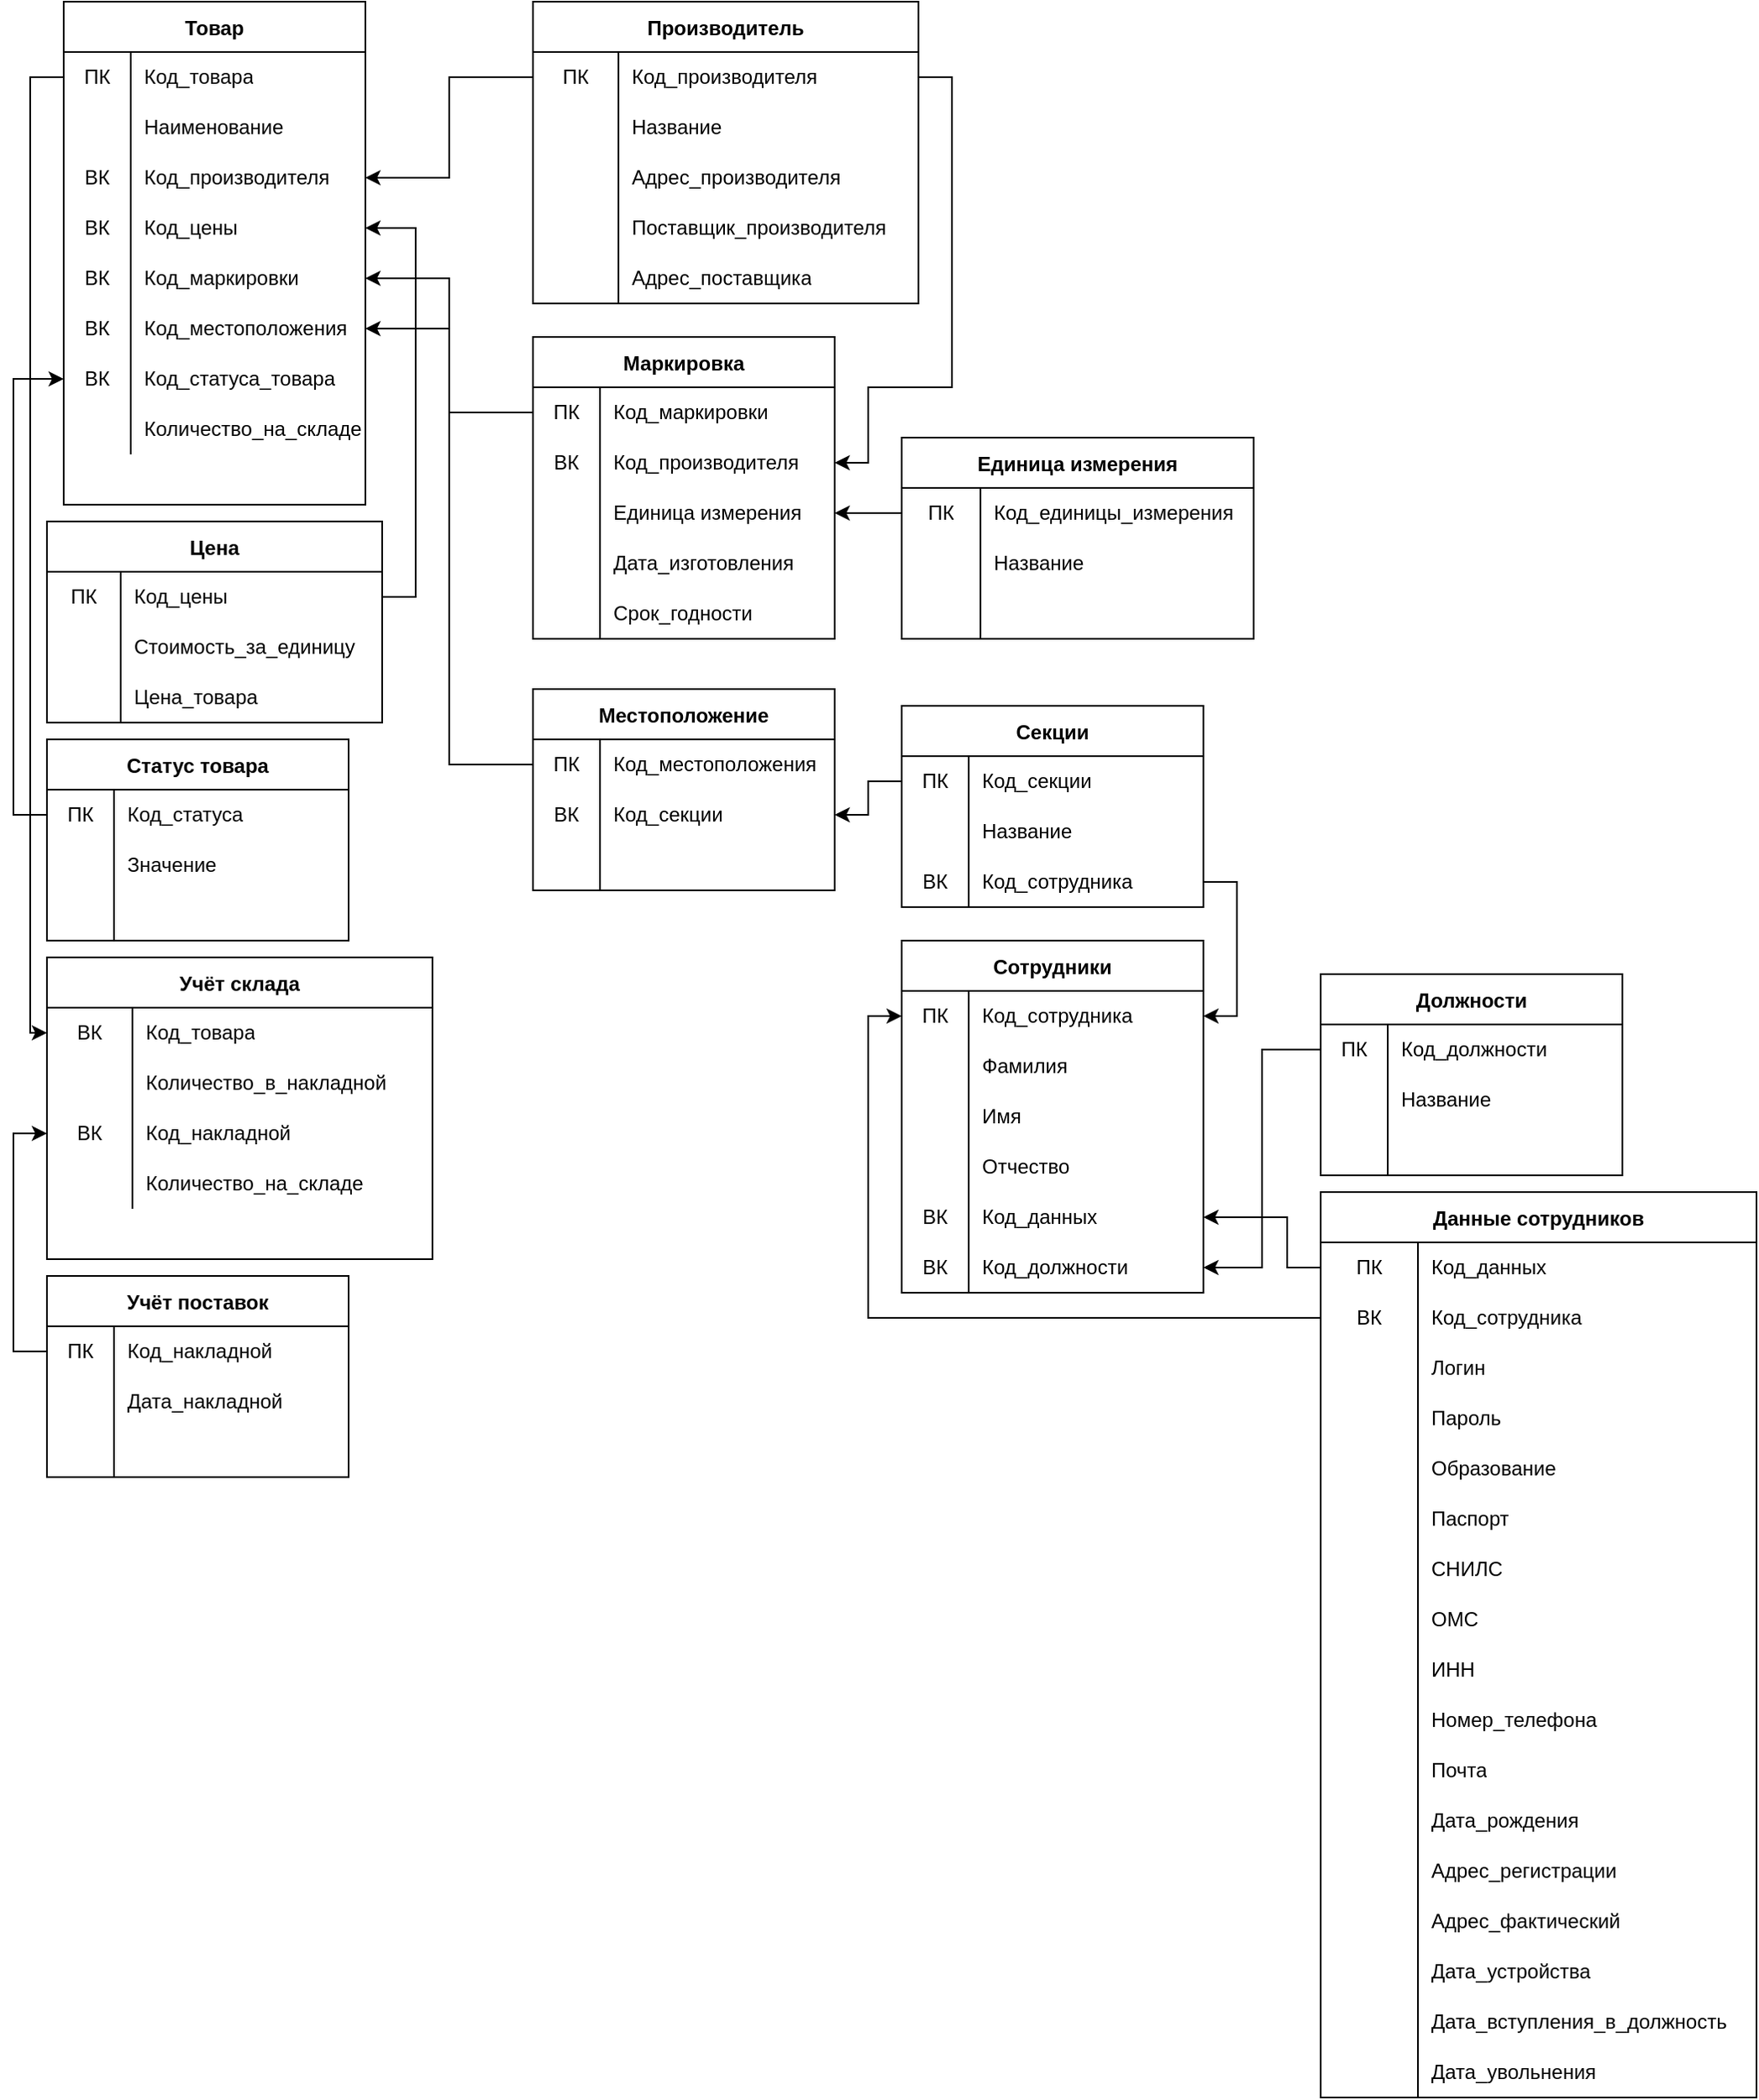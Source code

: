 <mxfile version="20.7.4" type="device"><diagram id="1gMGd-ZfXVUGxY2aoAwv" name="Страница 1"><mxGraphModel dx="1434" dy="829" grid="1" gridSize="10" guides="1" tooltips="1" connect="1" arrows="1" fold="1" page="1" pageScale="1" pageWidth="1169" pageHeight="1654" math="0" shadow="0"><root><mxCell id="0"/><mxCell id="1" parent="0"/><mxCell id="8zUkmTHtGHr7FCNrMRRu-1" value="Товар" style="shape=table;startSize=30;container=1;collapsible=0;childLayout=tableLayout;fixedRows=1;rowLines=0;fontStyle=1;" parent="1" vertex="1"><mxGeometry x="80" y="40" width="180" height="300" as="geometry"/></mxCell><mxCell id="8zUkmTHtGHr7FCNrMRRu-2" value="" style="shape=tableRow;horizontal=0;startSize=0;swimlaneHead=0;swimlaneBody=0;top=0;left=0;bottom=0;right=0;collapsible=0;dropTarget=0;fillColor=none;points=[[0,0.5],[1,0.5]];portConstraint=eastwest;" parent="8zUkmTHtGHr7FCNrMRRu-1" vertex="1"><mxGeometry y="30" width="180" height="30" as="geometry"/></mxCell><mxCell id="8zUkmTHtGHr7FCNrMRRu-3" value="ПК" style="shape=partialRectangle;html=1;whiteSpace=wrap;connectable=0;fillColor=none;top=0;left=0;bottom=0;right=0;overflow=hidden;pointerEvents=1;" parent="8zUkmTHtGHr7FCNrMRRu-2" vertex="1"><mxGeometry width="40" height="30" as="geometry"><mxRectangle width="40" height="30" as="alternateBounds"/></mxGeometry></mxCell><mxCell id="8zUkmTHtGHr7FCNrMRRu-4" value="Код_товара" style="shape=partialRectangle;html=1;whiteSpace=wrap;connectable=0;fillColor=none;top=0;left=0;bottom=0;right=0;align=left;spacingLeft=6;overflow=hidden;" parent="8zUkmTHtGHr7FCNrMRRu-2" vertex="1"><mxGeometry x="40" width="140" height="30" as="geometry"><mxRectangle width="140" height="30" as="alternateBounds"/></mxGeometry></mxCell><mxCell id="8zUkmTHtGHr7FCNrMRRu-5" value="" style="shape=tableRow;horizontal=0;startSize=0;swimlaneHead=0;swimlaneBody=0;top=0;left=0;bottom=0;right=0;collapsible=0;dropTarget=0;fillColor=none;points=[[0,0.5],[1,0.5]];portConstraint=eastwest;" parent="8zUkmTHtGHr7FCNrMRRu-1" vertex="1"><mxGeometry y="60" width="180" height="30" as="geometry"/></mxCell><mxCell id="8zUkmTHtGHr7FCNrMRRu-6" value="" style="shape=partialRectangle;html=1;whiteSpace=wrap;connectable=0;fillColor=none;top=0;left=0;bottom=0;right=0;overflow=hidden;" parent="8zUkmTHtGHr7FCNrMRRu-5" vertex="1"><mxGeometry width="40" height="30" as="geometry"><mxRectangle width="40" height="30" as="alternateBounds"/></mxGeometry></mxCell><mxCell id="8zUkmTHtGHr7FCNrMRRu-7" value="Наименование" style="shape=partialRectangle;html=1;whiteSpace=wrap;connectable=0;fillColor=none;top=0;left=0;bottom=0;right=0;align=left;spacingLeft=6;overflow=hidden;" parent="8zUkmTHtGHr7FCNrMRRu-5" vertex="1"><mxGeometry x="40" width="140" height="30" as="geometry"><mxRectangle width="140" height="30" as="alternateBounds"/></mxGeometry></mxCell><mxCell id="8zUkmTHtGHr7FCNrMRRu-8" value="" style="shape=tableRow;horizontal=0;startSize=0;swimlaneHead=0;swimlaneBody=0;top=0;left=0;bottom=0;right=0;collapsible=0;dropTarget=0;fillColor=none;points=[[0,0.5],[1,0.5]];portConstraint=eastwest;" parent="8zUkmTHtGHr7FCNrMRRu-1" vertex="1"><mxGeometry y="90" width="180" height="30" as="geometry"/></mxCell><mxCell id="8zUkmTHtGHr7FCNrMRRu-9" value="ВК" style="shape=partialRectangle;html=1;whiteSpace=wrap;connectable=0;fillColor=none;top=0;left=0;bottom=0;right=0;overflow=hidden;" parent="8zUkmTHtGHr7FCNrMRRu-8" vertex="1"><mxGeometry width="40" height="30" as="geometry"><mxRectangle width="40" height="30" as="alternateBounds"/></mxGeometry></mxCell><mxCell id="8zUkmTHtGHr7FCNrMRRu-10" value="Код_производителя" style="shape=partialRectangle;html=1;whiteSpace=wrap;connectable=0;fillColor=none;top=0;left=0;bottom=0;right=0;align=left;spacingLeft=6;overflow=hidden;" parent="8zUkmTHtGHr7FCNrMRRu-8" vertex="1"><mxGeometry x="40" width="140" height="30" as="geometry"><mxRectangle width="140" height="30" as="alternateBounds"/></mxGeometry></mxCell><mxCell id="8zUkmTHtGHr7FCNrMRRu-11" value="" style="shape=tableRow;horizontal=0;startSize=0;swimlaneHead=0;swimlaneBody=0;top=0;left=0;bottom=0;right=0;collapsible=0;dropTarget=0;fillColor=none;points=[[0,0.5],[1,0.5]];portConstraint=eastwest;" parent="8zUkmTHtGHr7FCNrMRRu-1" vertex="1"><mxGeometry y="120" width="180" height="30" as="geometry"/></mxCell><mxCell id="8zUkmTHtGHr7FCNrMRRu-12" value="ВК" style="shape=partialRectangle;html=1;whiteSpace=wrap;connectable=0;fillColor=none;top=0;left=0;bottom=0;right=0;overflow=hidden;" parent="8zUkmTHtGHr7FCNrMRRu-11" vertex="1"><mxGeometry width="40" height="30" as="geometry"><mxRectangle width="40" height="30" as="alternateBounds"/></mxGeometry></mxCell><mxCell id="8zUkmTHtGHr7FCNrMRRu-13" value="Код_цены" style="shape=partialRectangle;html=1;whiteSpace=wrap;connectable=0;fillColor=none;top=0;left=0;bottom=0;right=0;align=left;spacingLeft=6;overflow=hidden;" parent="8zUkmTHtGHr7FCNrMRRu-11" vertex="1"><mxGeometry x="40" width="140" height="30" as="geometry"><mxRectangle width="140" height="30" as="alternateBounds"/></mxGeometry></mxCell><mxCell id="8zUkmTHtGHr7FCNrMRRu-14" value="" style="shape=tableRow;horizontal=0;startSize=0;swimlaneHead=0;swimlaneBody=0;top=0;left=0;bottom=0;right=0;collapsible=0;dropTarget=0;fillColor=none;points=[[0,0.5],[1,0.5]];portConstraint=eastwest;" parent="8zUkmTHtGHr7FCNrMRRu-1" vertex="1"><mxGeometry y="150" width="180" height="30" as="geometry"/></mxCell><mxCell id="8zUkmTHtGHr7FCNrMRRu-15" value="ВК" style="shape=partialRectangle;html=1;whiteSpace=wrap;connectable=0;fillColor=none;top=0;left=0;bottom=0;right=0;overflow=hidden;" parent="8zUkmTHtGHr7FCNrMRRu-14" vertex="1"><mxGeometry width="40" height="30" as="geometry"><mxRectangle width="40" height="30" as="alternateBounds"/></mxGeometry></mxCell><mxCell id="8zUkmTHtGHr7FCNrMRRu-16" value="Код_маркировки" style="shape=partialRectangle;html=1;whiteSpace=wrap;connectable=0;fillColor=none;top=0;left=0;bottom=0;right=0;align=left;spacingLeft=6;overflow=hidden;" parent="8zUkmTHtGHr7FCNrMRRu-14" vertex="1"><mxGeometry x="40" width="140" height="30" as="geometry"><mxRectangle width="140" height="30" as="alternateBounds"/></mxGeometry></mxCell><mxCell id="8zUkmTHtGHr7FCNrMRRu-17" value="" style="shape=tableRow;horizontal=0;startSize=0;swimlaneHead=0;swimlaneBody=0;top=0;left=0;bottom=0;right=0;collapsible=0;dropTarget=0;fillColor=none;points=[[0,0.5],[1,0.5]];portConstraint=eastwest;" parent="8zUkmTHtGHr7FCNrMRRu-1" vertex="1"><mxGeometry y="180" width="180" height="30" as="geometry"/></mxCell><mxCell id="8zUkmTHtGHr7FCNrMRRu-18" value="ВК" style="shape=partialRectangle;html=1;whiteSpace=wrap;connectable=0;fillColor=none;top=0;left=0;bottom=0;right=0;overflow=hidden;" parent="8zUkmTHtGHr7FCNrMRRu-17" vertex="1"><mxGeometry width="40" height="30" as="geometry"><mxRectangle width="40" height="30" as="alternateBounds"/></mxGeometry></mxCell><mxCell id="8zUkmTHtGHr7FCNrMRRu-19" value="Код_местоположения" style="shape=partialRectangle;html=1;whiteSpace=wrap;connectable=0;fillColor=none;top=0;left=0;bottom=0;right=0;align=left;spacingLeft=6;overflow=hidden;" parent="8zUkmTHtGHr7FCNrMRRu-17" vertex="1"><mxGeometry x="40" width="140" height="30" as="geometry"><mxRectangle width="140" height="30" as="alternateBounds"/></mxGeometry></mxCell><mxCell id="8zUkmTHtGHr7FCNrMRRu-20" value="" style="shape=tableRow;horizontal=0;startSize=0;swimlaneHead=0;swimlaneBody=0;top=0;left=0;bottom=0;right=0;collapsible=0;dropTarget=0;fillColor=none;points=[[0,0.5],[1,0.5]];portConstraint=eastwest;" parent="8zUkmTHtGHr7FCNrMRRu-1" vertex="1"><mxGeometry y="210" width="180" height="30" as="geometry"/></mxCell><mxCell id="8zUkmTHtGHr7FCNrMRRu-21" value="ВК" style="shape=partialRectangle;html=1;whiteSpace=wrap;connectable=0;fillColor=none;top=0;left=0;bottom=0;right=0;overflow=hidden;" parent="8zUkmTHtGHr7FCNrMRRu-20" vertex="1"><mxGeometry width="40" height="30" as="geometry"><mxRectangle width="40" height="30" as="alternateBounds"/></mxGeometry></mxCell><mxCell id="8zUkmTHtGHr7FCNrMRRu-22" value="Код_статуса_товара" style="shape=partialRectangle;html=1;whiteSpace=wrap;connectable=0;fillColor=none;top=0;left=0;bottom=0;right=0;align=left;spacingLeft=6;overflow=hidden;" parent="8zUkmTHtGHr7FCNrMRRu-20" vertex="1"><mxGeometry x="40" width="140" height="30" as="geometry"><mxRectangle width="140" height="30" as="alternateBounds"/></mxGeometry></mxCell><mxCell id="8zUkmTHtGHr7FCNrMRRu-23" value="" style="shape=tableRow;horizontal=0;startSize=0;swimlaneHead=0;swimlaneBody=0;top=0;left=0;bottom=0;right=0;collapsible=0;dropTarget=0;fillColor=none;points=[[0,0.5],[1,0.5]];portConstraint=eastwest;" parent="8zUkmTHtGHr7FCNrMRRu-1" vertex="1"><mxGeometry y="240" width="180" height="30" as="geometry"/></mxCell><mxCell id="8zUkmTHtGHr7FCNrMRRu-24" value="" style="shape=partialRectangle;html=1;whiteSpace=wrap;connectable=0;fillColor=none;top=0;left=0;bottom=0;right=0;overflow=hidden;" parent="8zUkmTHtGHr7FCNrMRRu-23" vertex="1"><mxGeometry width="40" height="30" as="geometry"><mxRectangle width="40" height="30" as="alternateBounds"/></mxGeometry></mxCell><mxCell id="8zUkmTHtGHr7FCNrMRRu-25" value="Количество_на_складе" style="shape=partialRectangle;html=1;whiteSpace=wrap;connectable=0;fillColor=none;top=0;left=0;bottom=0;right=0;align=left;spacingLeft=6;overflow=hidden;" parent="8zUkmTHtGHr7FCNrMRRu-23" vertex="1"><mxGeometry x="40" width="140" height="30" as="geometry"><mxRectangle width="140" height="30" as="alternateBounds"/></mxGeometry></mxCell><mxCell id="8zUkmTHtGHr7FCNrMRRu-26" value="Производитель" style="shape=table;startSize=30;container=1;collapsible=0;childLayout=tableLayout;fixedRows=1;rowLines=0;fontStyle=1;" parent="1" vertex="1"><mxGeometry x="360" y="40" width="230" height="180" as="geometry"/></mxCell><mxCell id="8zUkmTHtGHr7FCNrMRRu-27" value="" style="shape=tableRow;horizontal=0;startSize=0;swimlaneHead=0;swimlaneBody=0;top=0;left=0;bottom=0;right=0;collapsible=0;dropTarget=0;fillColor=none;points=[[0,0.5],[1,0.5]];portConstraint=eastwest;" parent="8zUkmTHtGHr7FCNrMRRu-26" vertex="1"><mxGeometry y="30" width="230" height="30" as="geometry"/></mxCell><mxCell id="8zUkmTHtGHr7FCNrMRRu-28" value="ПК" style="shape=partialRectangle;html=1;whiteSpace=wrap;connectable=0;fillColor=none;top=0;left=0;bottom=0;right=0;overflow=hidden;pointerEvents=1;" parent="8zUkmTHtGHr7FCNrMRRu-27" vertex="1"><mxGeometry width="51" height="30" as="geometry"><mxRectangle width="51" height="30" as="alternateBounds"/></mxGeometry></mxCell><mxCell id="8zUkmTHtGHr7FCNrMRRu-29" value="Код_производителя" style="shape=partialRectangle;html=1;whiteSpace=wrap;connectable=0;fillColor=none;top=0;left=0;bottom=0;right=0;align=left;spacingLeft=6;overflow=hidden;" parent="8zUkmTHtGHr7FCNrMRRu-27" vertex="1"><mxGeometry x="51" width="179" height="30" as="geometry"><mxRectangle width="179" height="30" as="alternateBounds"/></mxGeometry></mxCell><mxCell id="8zUkmTHtGHr7FCNrMRRu-30" value="" style="shape=tableRow;horizontal=0;startSize=0;swimlaneHead=0;swimlaneBody=0;top=0;left=0;bottom=0;right=0;collapsible=0;dropTarget=0;fillColor=none;points=[[0,0.5],[1,0.5]];portConstraint=eastwest;" parent="8zUkmTHtGHr7FCNrMRRu-26" vertex="1"><mxGeometry y="60" width="230" height="30" as="geometry"/></mxCell><mxCell id="8zUkmTHtGHr7FCNrMRRu-31" value="" style="shape=partialRectangle;html=1;whiteSpace=wrap;connectable=0;fillColor=none;top=0;left=0;bottom=0;right=0;overflow=hidden;" parent="8zUkmTHtGHr7FCNrMRRu-30" vertex="1"><mxGeometry width="51" height="30" as="geometry"><mxRectangle width="51" height="30" as="alternateBounds"/></mxGeometry></mxCell><mxCell id="8zUkmTHtGHr7FCNrMRRu-32" value="Название" style="shape=partialRectangle;html=1;whiteSpace=wrap;connectable=0;fillColor=none;top=0;left=0;bottom=0;right=0;align=left;spacingLeft=6;overflow=hidden;" parent="8zUkmTHtGHr7FCNrMRRu-30" vertex="1"><mxGeometry x="51" width="179" height="30" as="geometry"><mxRectangle width="179" height="30" as="alternateBounds"/></mxGeometry></mxCell><mxCell id="8zUkmTHtGHr7FCNrMRRu-33" value="" style="shape=tableRow;horizontal=0;startSize=0;swimlaneHead=0;swimlaneBody=0;top=0;left=0;bottom=0;right=0;collapsible=0;dropTarget=0;fillColor=none;points=[[0,0.5],[1,0.5]];portConstraint=eastwest;" parent="8zUkmTHtGHr7FCNrMRRu-26" vertex="1"><mxGeometry y="90" width="230" height="30" as="geometry"/></mxCell><mxCell id="8zUkmTHtGHr7FCNrMRRu-34" value="" style="shape=partialRectangle;html=1;whiteSpace=wrap;connectable=0;fillColor=none;top=0;left=0;bottom=0;right=0;overflow=hidden;" parent="8zUkmTHtGHr7FCNrMRRu-33" vertex="1"><mxGeometry width="51" height="30" as="geometry"><mxRectangle width="51" height="30" as="alternateBounds"/></mxGeometry></mxCell><mxCell id="8zUkmTHtGHr7FCNrMRRu-35" value="Адрес_производителя" style="shape=partialRectangle;html=1;whiteSpace=wrap;connectable=0;fillColor=none;top=0;left=0;bottom=0;right=0;align=left;spacingLeft=6;overflow=hidden;" parent="8zUkmTHtGHr7FCNrMRRu-33" vertex="1"><mxGeometry x="51" width="179" height="30" as="geometry"><mxRectangle width="179" height="30" as="alternateBounds"/></mxGeometry></mxCell><mxCell id="8zUkmTHtGHr7FCNrMRRu-36" value="" style="shape=tableRow;horizontal=0;startSize=0;swimlaneHead=0;swimlaneBody=0;top=0;left=0;bottom=0;right=0;collapsible=0;dropTarget=0;fillColor=none;points=[[0,0.5],[1,0.5]];portConstraint=eastwest;" parent="8zUkmTHtGHr7FCNrMRRu-26" vertex="1"><mxGeometry y="120" width="230" height="30" as="geometry"/></mxCell><mxCell id="8zUkmTHtGHr7FCNrMRRu-37" value="" style="shape=partialRectangle;html=1;whiteSpace=wrap;connectable=0;fillColor=none;top=0;left=0;bottom=0;right=0;overflow=hidden;" parent="8zUkmTHtGHr7FCNrMRRu-36" vertex="1"><mxGeometry width="51" height="30" as="geometry"><mxRectangle width="51" height="30" as="alternateBounds"/></mxGeometry></mxCell><mxCell id="8zUkmTHtGHr7FCNrMRRu-38" value="Поставщик_производителя" style="shape=partialRectangle;html=1;whiteSpace=wrap;connectable=0;fillColor=none;top=0;left=0;bottom=0;right=0;align=left;spacingLeft=6;overflow=hidden;" parent="8zUkmTHtGHr7FCNrMRRu-36" vertex="1"><mxGeometry x="51" width="179" height="30" as="geometry"><mxRectangle width="179" height="30" as="alternateBounds"/></mxGeometry></mxCell><mxCell id="8zUkmTHtGHr7FCNrMRRu-39" value="" style="shape=tableRow;horizontal=0;startSize=0;swimlaneHead=0;swimlaneBody=0;top=0;left=0;bottom=0;right=0;collapsible=0;dropTarget=0;fillColor=none;points=[[0,0.5],[1,0.5]];portConstraint=eastwest;" parent="8zUkmTHtGHr7FCNrMRRu-26" vertex="1"><mxGeometry y="150" width="230" height="30" as="geometry"/></mxCell><mxCell id="8zUkmTHtGHr7FCNrMRRu-40" value="" style="shape=partialRectangle;html=1;whiteSpace=wrap;connectable=0;fillColor=none;top=0;left=0;bottom=0;right=0;overflow=hidden;" parent="8zUkmTHtGHr7FCNrMRRu-39" vertex="1"><mxGeometry width="51" height="30" as="geometry"><mxRectangle width="51" height="30" as="alternateBounds"/></mxGeometry></mxCell><mxCell id="8zUkmTHtGHr7FCNrMRRu-41" value="Адрес_поставщика" style="shape=partialRectangle;html=1;whiteSpace=wrap;connectable=0;fillColor=none;top=0;left=0;bottom=0;right=0;align=left;spacingLeft=6;overflow=hidden;" parent="8zUkmTHtGHr7FCNrMRRu-39" vertex="1"><mxGeometry x="51" width="179" height="30" as="geometry"><mxRectangle width="179" height="30" as="alternateBounds"/></mxGeometry></mxCell><mxCell id="8zUkmTHtGHr7FCNrMRRu-42" value="Маркировка" style="shape=table;startSize=30;container=1;collapsible=0;childLayout=tableLayout;fixedRows=1;rowLines=0;fontStyle=1;" parent="1" vertex="1"><mxGeometry x="360" y="240" width="180" height="180" as="geometry"/></mxCell><mxCell id="8zUkmTHtGHr7FCNrMRRu-43" value="" style="shape=tableRow;horizontal=0;startSize=0;swimlaneHead=0;swimlaneBody=0;top=0;left=0;bottom=0;right=0;collapsible=0;dropTarget=0;fillColor=none;points=[[0,0.5],[1,0.5]];portConstraint=eastwest;" parent="8zUkmTHtGHr7FCNrMRRu-42" vertex="1"><mxGeometry y="30" width="180" height="30" as="geometry"/></mxCell><mxCell id="8zUkmTHtGHr7FCNrMRRu-44" value="ПК" style="shape=partialRectangle;html=1;whiteSpace=wrap;connectable=0;fillColor=none;top=0;left=0;bottom=0;right=0;overflow=hidden;pointerEvents=1;" parent="8zUkmTHtGHr7FCNrMRRu-43" vertex="1"><mxGeometry width="40" height="30" as="geometry"><mxRectangle width="40" height="30" as="alternateBounds"/></mxGeometry></mxCell><mxCell id="8zUkmTHtGHr7FCNrMRRu-45" value="Код_маркировки" style="shape=partialRectangle;html=1;whiteSpace=wrap;connectable=0;fillColor=none;top=0;left=0;bottom=0;right=0;align=left;spacingLeft=6;overflow=hidden;" parent="8zUkmTHtGHr7FCNrMRRu-43" vertex="1"><mxGeometry x="40" width="140" height="30" as="geometry"><mxRectangle width="140" height="30" as="alternateBounds"/></mxGeometry></mxCell><mxCell id="8zUkmTHtGHr7FCNrMRRu-46" value="" style="shape=tableRow;horizontal=0;startSize=0;swimlaneHead=0;swimlaneBody=0;top=0;left=0;bottom=0;right=0;collapsible=0;dropTarget=0;fillColor=none;points=[[0,0.5],[1,0.5]];portConstraint=eastwest;" parent="8zUkmTHtGHr7FCNrMRRu-42" vertex="1"><mxGeometry y="60" width="180" height="30" as="geometry"/></mxCell><mxCell id="8zUkmTHtGHr7FCNrMRRu-47" value="ВК" style="shape=partialRectangle;html=1;whiteSpace=wrap;connectable=0;fillColor=none;top=0;left=0;bottom=0;right=0;overflow=hidden;" parent="8zUkmTHtGHr7FCNrMRRu-46" vertex="1"><mxGeometry width="40" height="30" as="geometry"><mxRectangle width="40" height="30" as="alternateBounds"/></mxGeometry></mxCell><mxCell id="8zUkmTHtGHr7FCNrMRRu-48" value="Код_производителя" style="shape=partialRectangle;html=1;whiteSpace=wrap;connectable=0;fillColor=none;top=0;left=0;bottom=0;right=0;align=left;spacingLeft=6;overflow=hidden;" parent="8zUkmTHtGHr7FCNrMRRu-46" vertex="1"><mxGeometry x="40" width="140" height="30" as="geometry"><mxRectangle width="140" height="30" as="alternateBounds"/></mxGeometry></mxCell><mxCell id="8zUkmTHtGHr7FCNrMRRu-49" value="" style="shape=tableRow;horizontal=0;startSize=0;swimlaneHead=0;swimlaneBody=0;top=0;left=0;bottom=0;right=0;collapsible=0;dropTarget=0;fillColor=none;points=[[0,0.5],[1,0.5]];portConstraint=eastwest;" parent="8zUkmTHtGHr7FCNrMRRu-42" vertex="1"><mxGeometry y="90" width="180" height="30" as="geometry"/></mxCell><mxCell id="8zUkmTHtGHr7FCNrMRRu-50" value="" style="shape=partialRectangle;html=1;whiteSpace=wrap;connectable=0;fillColor=none;top=0;left=0;bottom=0;right=0;overflow=hidden;" parent="8zUkmTHtGHr7FCNrMRRu-49" vertex="1"><mxGeometry width="40" height="30" as="geometry"><mxRectangle width="40" height="30" as="alternateBounds"/></mxGeometry></mxCell><mxCell id="8zUkmTHtGHr7FCNrMRRu-51" value="Единица измерения" style="shape=partialRectangle;html=1;whiteSpace=wrap;connectable=0;fillColor=none;top=0;left=0;bottom=0;right=0;align=left;spacingLeft=6;overflow=hidden;" parent="8zUkmTHtGHr7FCNrMRRu-49" vertex="1"><mxGeometry x="40" width="140" height="30" as="geometry"><mxRectangle width="140" height="30" as="alternateBounds"/></mxGeometry></mxCell><mxCell id="8zUkmTHtGHr7FCNrMRRu-52" value="" style="shape=tableRow;horizontal=0;startSize=0;swimlaneHead=0;swimlaneBody=0;top=0;left=0;bottom=0;right=0;collapsible=0;dropTarget=0;fillColor=none;points=[[0,0.5],[1,0.5]];portConstraint=eastwest;" parent="8zUkmTHtGHr7FCNrMRRu-42" vertex="1"><mxGeometry y="120" width="180" height="30" as="geometry"/></mxCell><mxCell id="8zUkmTHtGHr7FCNrMRRu-53" value="" style="shape=partialRectangle;html=1;whiteSpace=wrap;connectable=0;fillColor=none;top=0;left=0;bottom=0;right=0;overflow=hidden;" parent="8zUkmTHtGHr7FCNrMRRu-52" vertex="1"><mxGeometry width="40" height="30" as="geometry"><mxRectangle width="40" height="30" as="alternateBounds"/></mxGeometry></mxCell><mxCell id="8zUkmTHtGHr7FCNrMRRu-54" value="Дата_изготовления" style="shape=partialRectangle;html=1;whiteSpace=wrap;connectable=0;fillColor=none;top=0;left=0;bottom=0;right=0;align=left;spacingLeft=6;overflow=hidden;" parent="8zUkmTHtGHr7FCNrMRRu-52" vertex="1"><mxGeometry x="40" width="140" height="30" as="geometry"><mxRectangle width="140" height="30" as="alternateBounds"/></mxGeometry></mxCell><mxCell id="8zUkmTHtGHr7FCNrMRRu-55" value="" style="shape=tableRow;horizontal=0;startSize=0;swimlaneHead=0;swimlaneBody=0;top=0;left=0;bottom=0;right=0;collapsible=0;dropTarget=0;fillColor=none;points=[[0,0.5],[1,0.5]];portConstraint=eastwest;" parent="8zUkmTHtGHr7FCNrMRRu-42" vertex="1"><mxGeometry y="150" width="180" height="30" as="geometry"/></mxCell><mxCell id="8zUkmTHtGHr7FCNrMRRu-56" value="" style="shape=partialRectangle;html=1;whiteSpace=wrap;connectable=0;fillColor=none;top=0;left=0;bottom=0;right=0;overflow=hidden;" parent="8zUkmTHtGHr7FCNrMRRu-55" vertex="1"><mxGeometry width="40" height="30" as="geometry"><mxRectangle width="40" height="30" as="alternateBounds"/></mxGeometry></mxCell><mxCell id="8zUkmTHtGHr7FCNrMRRu-57" value="Срок_годности" style="shape=partialRectangle;html=1;whiteSpace=wrap;connectable=0;fillColor=none;top=0;left=0;bottom=0;right=0;align=left;spacingLeft=6;overflow=hidden;" parent="8zUkmTHtGHr7FCNrMRRu-55" vertex="1"><mxGeometry x="40" width="140" height="30" as="geometry"><mxRectangle width="140" height="30" as="alternateBounds"/></mxGeometry></mxCell><mxCell id="8zUkmTHtGHr7FCNrMRRu-58" value="Местоположение" style="shape=table;startSize=30;container=1;collapsible=0;childLayout=tableLayout;fixedRows=1;rowLines=0;fontStyle=1;" parent="1" vertex="1"><mxGeometry x="360" y="450" width="180" height="120" as="geometry"/></mxCell><mxCell id="8zUkmTHtGHr7FCNrMRRu-59" value="" style="shape=tableRow;horizontal=0;startSize=0;swimlaneHead=0;swimlaneBody=0;top=0;left=0;bottom=0;right=0;collapsible=0;dropTarget=0;fillColor=none;points=[[0,0.5],[1,0.5]];portConstraint=eastwest;" parent="8zUkmTHtGHr7FCNrMRRu-58" vertex="1"><mxGeometry y="30" width="180" height="30" as="geometry"/></mxCell><mxCell id="8zUkmTHtGHr7FCNrMRRu-60" value="ПК" style="shape=partialRectangle;html=1;whiteSpace=wrap;connectable=0;fillColor=none;top=0;left=0;bottom=0;right=0;overflow=hidden;pointerEvents=1;" parent="8zUkmTHtGHr7FCNrMRRu-59" vertex="1"><mxGeometry width="40" height="30" as="geometry"><mxRectangle width="40" height="30" as="alternateBounds"/></mxGeometry></mxCell><mxCell id="8zUkmTHtGHr7FCNrMRRu-61" value="Код_местоположения" style="shape=partialRectangle;html=1;whiteSpace=wrap;connectable=0;fillColor=none;top=0;left=0;bottom=0;right=0;align=left;spacingLeft=6;overflow=hidden;" parent="8zUkmTHtGHr7FCNrMRRu-59" vertex="1"><mxGeometry x="40" width="140" height="30" as="geometry"><mxRectangle width="140" height="30" as="alternateBounds"/></mxGeometry></mxCell><mxCell id="8zUkmTHtGHr7FCNrMRRu-62" value="" style="shape=tableRow;horizontal=0;startSize=0;swimlaneHead=0;swimlaneBody=0;top=0;left=0;bottom=0;right=0;collapsible=0;dropTarget=0;fillColor=none;points=[[0,0.5],[1,0.5]];portConstraint=eastwest;" parent="8zUkmTHtGHr7FCNrMRRu-58" vertex="1"><mxGeometry y="60" width="180" height="30" as="geometry"/></mxCell><mxCell id="8zUkmTHtGHr7FCNrMRRu-63" value="ВК" style="shape=partialRectangle;html=1;whiteSpace=wrap;connectable=0;fillColor=none;top=0;left=0;bottom=0;right=0;overflow=hidden;" parent="8zUkmTHtGHr7FCNrMRRu-62" vertex="1"><mxGeometry width="40" height="30" as="geometry"><mxRectangle width="40" height="30" as="alternateBounds"/></mxGeometry></mxCell><mxCell id="8zUkmTHtGHr7FCNrMRRu-64" value="Код_секции" style="shape=partialRectangle;html=1;whiteSpace=wrap;connectable=0;fillColor=none;top=0;left=0;bottom=0;right=0;align=left;spacingLeft=6;overflow=hidden;" parent="8zUkmTHtGHr7FCNrMRRu-62" vertex="1"><mxGeometry x="40" width="140" height="30" as="geometry"><mxRectangle width="140" height="30" as="alternateBounds"/></mxGeometry></mxCell><mxCell id="8zUkmTHtGHr7FCNrMRRu-65" value="" style="shape=tableRow;horizontal=0;startSize=0;swimlaneHead=0;swimlaneBody=0;top=0;left=0;bottom=0;right=0;collapsible=0;dropTarget=0;fillColor=none;points=[[0,0.5],[1,0.5]];portConstraint=eastwest;" parent="8zUkmTHtGHr7FCNrMRRu-58" vertex="1"><mxGeometry y="90" width="180" height="30" as="geometry"/></mxCell><mxCell id="8zUkmTHtGHr7FCNrMRRu-66" value="" style="shape=partialRectangle;html=1;whiteSpace=wrap;connectable=0;fillColor=none;top=0;left=0;bottom=0;right=0;overflow=hidden;" parent="8zUkmTHtGHr7FCNrMRRu-65" vertex="1"><mxGeometry width="40" height="30" as="geometry"><mxRectangle width="40" height="30" as="alternateBounds"/></mxGeometry></mxCell><mxCell id="8zUkmTHtGHr7FCNrMRRu-67" value="" style="shape=partialRectangle;html=1;whiteSpace=wrap;connectable=0;fillColor=none;top=0;left=0;bottom=0;right=0;align=left;spacingLeft=6;overflow=hidden;" parent="8zUkmTHtGHr7FCNrMRRu-65" vertex="1"><mxGeometry x="40" width="140" height="30" as="geometry"><mxRectangle width="140" height="30" as="alternateBounds"/></mxGeometry></mxCell><mxCell id="8zUkmTHtGHr7FCNrMRRu-68" value="Секции" style="shape=table;startSize=30;container=1;collapsible=0;childLayout=tableLayout;fixedRows=1;rowLines=0;fontStyle=1;" parent="1" vertex="1"><mxGeometry x="580" y="460" width="180" height="120" as="geometry"/></mxCell><mxCell id="8zUkmTHtGHr7FCNrMRRu-69" value="" style="shape=tableRow;horizontal=0;startSize=0;swimlaneHead=0;swimlaneBody=0;top=0;left=0;bottom=0;right=0;collapsible=0;dropTarget=0;fillColor=none;points=[[0,0.5],[1,0.5]];portConstraint=eastwest;" parent="8zUkmTHtGHr7FCNrMRRu-68" vertex="1"><mxGeometry y="30" width="180" height="30" as="geometry"/></mxCell><mxCell id="8zUkmTHtGHr7FCNrMRRu-70" value="ПК" style="shape=partialRectangle;html=1;whiteSpace=wrap;connectable=0;fillColor=none;top=0;left=0;bottom=0;right=0;overflow=hidden;pointerEvents=1;" parent="8zUkmTHtGHr7FCNrMRRu-69" vertex="1"><mxGeometry width="40" height="30" as="geometry"><mxRectangle width="40" height="30" as="alternateBounds"/></mxGeometry></mxCell><mxCell id="8zUkmTHtGHr7FCNrMRRu-71" value="Код_секции" style="shape=partialRectangle;html=1;whiteSpace=wrap;connectable=0;fillColor=none;top=0;left=0;bottom=0;right=0;align=left;spacingLeft=6;overflow=hidden;" parent="8zUkmTHtGHr7FCNrMRRu-69" vertex="1"><mxGeometry x="40" width="140" height="30" as="geometry"><mxRectangle width="140" height="30" as="alternateBounds"/></mxGeometry></mxCell><mxCell id="8zUkmTHtGHr7FCNrMRRu-72" value="" style="shape=tableRow;horizontal=0;startSize=0;swimlaneHead=0;swimlaneBody=0;top=0;left=0;bottom=0;right=0;collapsible=0;dropTarget=0;fillColor=none;points=[[0,0.5],[1,0.5]];portConstraint=eastwest;" parent="8zUkmTHtGHr7FCNrMRRu-68" vertex="1"><mxGeometry y="60" width="180" height="30" as="geometry"/></mxCell><mxCell id="8zUkmTHtGHr7FCNrMRRu-73" value="" style="shape=partialRectangle;html=1;whiteSpace=wrap;connectable=0;fillColor=none;top=0;left=0;bottom=0;right=0;overflow=hidden;" parent="8zUkmTHtGHr7FCNrMRRu-72" vertex="1"><mxGeometry width="40" height="30" as="geometry"><mxRectangle width="40" height="30" as="alternateBounds"/></mxGeometry></mxCell><mxCell id="8zUkmTHtGHr7FCNrMRRu-74" value="Название" style="shape=partialRectangle;html=1;whiteSpace=wrap;connectable=0;fillColor=none;top=0;left=0;bottom=0;right=0;align=left;spacingLeft=6;overflow=hidden;" parent="8zUkmTHtGHr7FCNrMRRu-72" vertex="1"><mxGeometry x="40" width="140" height="30" as="geometry"><mxRectangle width="140" height="30" as="alternateBounds"/></mxGeometry></mxCell><mxCell id="8zUkmTHtGHr7FCNrMRRu-75" value="" style="shape=tableRow;horizontal=0;startSize=0;swimlaneHead=0;swimlaneBody=0;top=0;left=0;bottom=0;right=0;collapsible=0;dropTarget=0;fillColor=none;points=[[0,0.5],[1,0.5]];portConstraint=eastwest;" parent="8zUkmTHtGHr7FCNrMRRu-68" vertex="1"><mxGeometry y="90" width="180" height="30" as="geometry"/></mxCell><mxCell id="8zUkmTHtGHr7FCNrMRRu-76" value="ВК" style="shape=partialRectangle;html=1;whiteSpace=wrap;connectable=0;fillColor=none;top=0;left=0;bottom=0;right=0;overflow=hidden;" parent="8zUkmTHtGHr7FCNrMRRu-75" vertex="1"><mxGeometry width="40" height="30" as="geometry"><mxRectangle width="40" height="30" as="alternateBounds"/></mxGeometry></mxCell><mxCell id="8zUkmTHtGHr7FCNrMRRu-77" value="Код_сотрудника" style="shape=partialRectangle;html=1;whiteSpace=wrap;connectable=0;fillColor=none;top=0;left=0;bottom=0;right=0;align=left;spacingLeft=6;overflow=hidden;" parent="8zUkmTHtGHr7FCNrMRRu-75" vertex="1"><mxGeometry x="40" width="140" height="30" as="geometry"><mxRectangle width="140" height="30" as="alternateBounds"/></mxGeometry></mxCell><mxCell id="8zUkmTHtGHr7FCNrMRRu-78" value="Цена" style="shape=table;startSize=30;container=1;collapsible=0;childLayout=tableLayout;fixedRows=1;rowLines=0;fontStyle=1;" parent="1" vertex="1"><mxGeometry x="70" y="350" width="200" height="120" as="geometry"/></mxCell><mxCell id="8zUkmTHtGHr7FCNrMRRu-79" value="" style="shape=tableRow;horizontal=0;startSize=0;swimlaneHead=0;swimlaneBody=0;top=0;left=0;bottom=0;right=0;collapsible=0;dropTarget=0;fillColor=none;points=[[0,0.5],[1,0.5]];portConstraint=eastwest;" parent="8zUkmTHtGHr7FCNrMRRu-78" vertex="1"><mxGeometry y="30" width="200" height="30" as="geometry"/></mxCell><mxCell id="8zUkmTHtGHr7FCNrMRRu-80" value="ПК" style="shape=partialRectangle;html=1;whiteSpace=wrap;connectable=0;fillColor=none;top=0;left=0;bottom=0;right=0;overflow=hidden;pointerEvents=1;" parent="8zUkmTHtGHr7FCNrMRRu-79" vertex="1"><mxGeometry width="44" height="30" as="geometry"><mxRectangle width="44" height="30" as="alternateBounds"/></mxGeometry></mxCell><mxCell id="8zUkmTHtGHr7FCNrMRRu-81" value="Код_цены" style="shape=partialRectangle;html=1;whiteSpace=wrap;connectable=0;fillColor=none;top=0;left=0;bottom=0;right=0;align=left;spacingLeft=6;overflow=hidden;" parent="8zUkmTHtGHr7FCNrMRRu-79" vertex="1"><mxGeometry x="44" width="156" height="30" as="geometry"><mxRectangle width="156" height="30" as="alternateBounds"/></mxGeometry></mxCell><mxCell id="8zUkmTHtGHr7FCNrMRRu-82" value="" style="shape=tableRow;horizontal=0;startSize=0;swimlaneHead=0;swimlaneBody=0;top=0;left=0;bottom=0;right=0;collapsible=0;dropTarget=0;fillColor=none;points=[[0,0.5],[1,0.5]];portConstraint=eastwest;" parent="8zUkmTHtGHr7FCNrMRRu-78" vertex="1"><mxGeometry y="60" width="200" height="30" as="geometry"/></mxCell><mxCell id="8zUkmTHtGHr7FCNrMRRu-83" value="" style="shape=partialRectangle;html=1;whiteSpace=wrap;connectable=0;fillColor=none;top=0;left=0;bottom=0;right=0;overflow=hidden;" parent="8zUkmTHtGHr7FCNrMRRu-82" vertex="1"><mxGeometry width="44" height="30" as="geometry"><mxRectangle width="44" height="30" as="alternateBounds"/></mxGeometry></mxCell><mxCell id="8zUkmTHtGHr7FCNrMRRu-84" value="Стоимость_за_единицу" style="shape=partialRectangle;html=1;whiteSpace=wrap;connectable=0;fillColor=none;top=0;left=0;bottom=0;right=0;align=left;spacingLeft=6;overflow=hidden;" parent="8zUkmTHtGHr7FCNrMRRu-82" vertex="1"><mxGeometry x="44" width="156" height="30" as="geometry"><mxRectangle width="156" height="30" as="alternateBounds"/></mxGeometry></mxCell><mxCell id="8zUkmTHtGHr7FCNrMRRu-85" value="" style="shape=tableRow;horizontal=0;startSize=0;swimlaneHead=0;swimlaneBody=0;top=0;left=0;bottom=0;right=0;collapsible=0;dropTarget=0;fillColor=none;points=[[0,0.5],[1,0.5]];portConstraint=eastwest;" parent="8zUkmTHtGHr7FCNrMRRu-78" vertex="1"><mxGeometry y="90" width="200" height="30" as="geometry"/></mxCell><mxCell id="8zUkmTHtGHr7FCNrMRRu-86" value="" style="shape=partialRectangle;html=1;whiteSpace=wrap;connectable=0;fillColor=none;top=0;left=0;bottom=0;right=0;overflow=hidden;" parent="8zUkmTHtGHr7FCNrMRRu-85" vertex="1"><mxGeometry width="44" height="30" as="geometry"><mxRectangle width="44" height="30" as="alternateBounds"/></mxGeometry></mxCell><mxCell id="8zUkmTHtGHr7FCNrMRRu-87" value="Цена_товара" style="shape=partialRectangle;html=1;whiteSpace=wrap;connectable=0;fillColor=none;top=0;left=0;bottom=0;right=0;align=left;spacingLeft=6;overflow=hidden;" parent="8zUkmTHtGHr7FCNrMRRu-85" vertex="1"><mxGeometry x="44" width="156" height="30" as="geometry"><mxRectangle width="156" height="30" as="alternateBounds"/></mxGeometry></mxCell><mxCell id="8zUkmTHtGHr7FCNrMRRu-89" value="Сотрудники" style="shape=table;startSize=30;container=1;collapsible=0;childLayout=tableLayout;fixedRows=1;rowLines=0;fontStyle=1;" parent="1" vertex="1"><mxGeometry x="580" y="600" width="180" height="210" as="geometry"/></mxCell><mxCell id="8zUkmTHtGHr7FCNrMRRu-90" value="" style="shape=tableRow;horizontal=0;startSize=0;swimlaneHead=0;swimlaneBody=0;top=0;left=0;bottom=0;right=0;collapsible=0;dropTarget=0;fillColor=none;points=[[0,0.5],[1,0.5]];portConstraint=eastwest;" parent="8zUkmTHtGHr7FCNrMRRu-89" vertex="1"><mxGeometry y="30" width="180" height="30" as="geometry"/></mxCell><mxCell id="8zUkmTHtGHr7FCNrMRRu-91" value="ПК" style="shape=partialRectangle;html=1;whiteSpace=wrap;connectable=0;fillColor=none;top=0;left=0;bottom=0;right=0;overflow=hidden;pointerEvents=1;" parent="8zUkmTHtGHr7FCNrMRRu-90" vertex="1"><mxGeometry width="40" height="30" as="geometry"><mxRectangle width="40" height="30" as="alternateBounds"/></mxGeometry></mxCell><mxCell id="8zUkmTHtGHr7FCNrMRRu-92" value="Код_сотрудника" style="shape=partialRectangle;html=1;whiteSpace=wrap;connectable=0;fillColor=none;top=0;left=0;bottom=0;right=0;align=left;spacingLeft=6;overflow=hidden;" parent="8zUkmTHtGHr7FCNrMRRu-90" vertex="1"><mxGeometry x="40" width="140" height="30" as="geometry"><mxRectangle width="140" height="30" as="alternateBounds"/></mxGeometry></mxCell><mxCell id="8zUkmTHtGHr7FCNrMRRu-93" value="" style="shape=tableRow;horizontal=0;startSize=0;swimlaneHead=0;swimlaneBody=0;top=0;left=0;bottom=0;right=0;collapsible=0;dropTarget=0;fillColor=none;points=[[0,0.5],[1,0.5]];portConstraint=eastwest;" parent="8zUkmTHtGHr7FCNrMRRu-89" vertex="1"><mxGeometry y="60" width="180" height="30" as="geometry"/></mxCell><mxCell id="8zUkmTHtGHr7FCNrMRRu-94" value="" style="shape=partialRectangle;html=1;whiteSpace=wrap;connectable=0;fillColor=none;top=0;left=0;bottom=0;right=0;overflow=hidden;" parent="8zUkmTHtGHr7FCNrMRRu-93" vertex="1"><mxGeometry width="40" height="30" as="geometry"><mxRectangle width="40" height="30" as="alternateBounds"/></mxGeometry></mxCell><mxCell id="8zUkmTHtGHr7FCNrMRRu-95" value="Фамилия" style="shape=partialRectangle;html=1;whiteSpace=wrap;connectable=0;fillColor=none;top=0;left=0;bottom=0;right=0;align=left;spacingLeft=6;overflow=hidden;" parent="8zUkmTHtGHr7FCNrMRRu-93" vertex="1"><mxGeometry x="40" width="140" height="30" as="geometry"><mxRectangle width="140" height="30" as="alternateBounds"/></mxGeometry></mxCell><mxCell id="8zUkmTHtGHr7FCNrMRRu-96" value="" style="shape=tableRow;horizontal=0;startSize=0;swimlaneHead=0;swimlaneBody=0;top=0;left=0;bottom=0;right=0;collapsible=0;dropTarget=0;fillColor=none;points=[[0,0.5],[1,0.5]];portConstraint=eastwest;" parent="8zUkmTHtGHr7FCNrMRRu-89" vertex="1"><mxGeometry y="90" width="180" height="30" as="geometry"/></mxCell><mxCell id="8zUkmTHtGHr7FCNrMRRu-97" value="" style="shape=partialRectangle;html=1;whiteSpace=wrap;connectable=0;fillColor=none;top=0;left=0;bottom=0;right=0;overflow=hidden;" parent="8zUkmTHtGHr7FCNrMRRu-96" vertex="1"><mxGeometry width="40" height="30" as="geometry"><mxRectangle width="40" height="30" as="alternateBounds"/></mxGeometry></mxCell><mxCell id="8zUkmTHtGHr7FCNrMRRu-98" value="Имя" style="shape=partialRectangle;html=1;whiteSpace=wrap;connectable=0;fillColor=none;top=0;left=0;bottom=0;right=0;align=left;spacingLeft=6;overflow=hidden;" parent="8zUkmTHtGHr7FCNrMRRu-96" vertex="1"><mxGeometry x="40" width="140" height="30" as="geometry"><mxRectangle width="140" height="30" as="alternateBounds"/></mxGeometry></mxCell><mxCell id="8zUkmTHtGHr7FCNrMRRu-99" value="" style="shape=tableRow;horizontal=0;startSize=0;swimlaneHead=0;swimlaneBody=0;top=0;left=0;bottom=0;right=0;collapsible=0;dropTarget=0;fillColor=none;points=[[0,0.5],[1,0.5]];portConstraint=eastwest;" parent="8zUkmTHtGHr7FCNrMRRu-89" vertex="1"><mxGeometry y="120" width="180" height="30" as="geometry"/></mxCell><mxCell id="8zUkmTHtGHr7FCNrMRRu-100" value="" style="shape=partialRectangle;html=1;whiteSpace=wrap;connectable=0;fillColor=none;top=0;left=0;bottom=0;right=0;overflow=hidden;" parent="8zUkmTHtGHr7FCNrMRRu-99" vertex="1"><mxGeometry width="40" height="30" as="geometry"><mxRectangle width="40" height="30" as="alternateBounds"/></mxGeometry></mxCell><mxCell id="8zUkmTHtGHr7FCNrMRRu-101" value="Отчество" style="shape=partialRectangle;html=1;whiteSpace=wrap;connectable=0;fillColor=none;top=0;left=0;bottom=0;right=0;align=left;spacingLeft=6;overflow=hidden;" parent="8zUkmTHtGHr7FCNrMRRu-99" vertex="1"><mxGeometry x="40" width="140" height="30" as="geometry"><mxRectangle width="140" height="30" as="alternateBounds"/></mxGeometry></mxCell><mxCell id="8zUkmTHtGHr7FCNrMRRu-102" value="" style="shape=tableRow;horizontal=0;startSize=0;swimlaneHead=0;swimlaneBody=0;top=0;left=0;bottom=0;right=0;collapsible=0;dropTarget=0;fillColor=none;points=[[0,0.5],[1,0.5]];portConstraint=eastwest;" parent="8zUkmTHtGHr7FCNrMRRu-89" vertex="1"><mxGeometry y="150" width="180" height="30" as="geometry"/></mxCell><mxCell id="8zUkmTHtGHr7FCNrMRRu-103" value="ВК" style="shape=partialRectangle;html=1;whiteSpace=wrap;connectable=0;fillColor=none;top=0;left=0;bottom=0;right=0;overflow=hidden;" parent="8zUkmTHtGHr7FCNrMRRu-102" vertex="1"><mxGeometry width="40" height="30" as="geometry"><mxRectangle width="40" height="30" as="alternateBounds"/></mxGeometry></mxCell><mxCell id="8zUkmTHtGHr7FCNrMRRu-104" value="Код_данных" style="shape=partialRectangle;html=1;whiteSpace=wrap;connectable=0;fillColor=none;top=0;left=0;bottom=0;right=0;align=left;spacingLeft=6;overflow=hidden;" parent="8zUkmTHtGHr7FCNrMRRu-102" vertex="1"><mxGeometry x="40" width="140" height="30" as="geometry"><mxRectangle width="140" height="30" as="alternateBounds"/></mxGeometry></mxCell><mxCell id="8zUkmTHtGHr7FCNrMRRu-105" value="" style="shape=tableRow;horizontal=0;startSize=0;swimlaneHead=0;swimlaneBody=0;top=0;left=0;bottom=0;right=0;collapsible=0;dropTarget=0;fillColor=none;points=[[0,0.5],[1,0.5]];portConstraint=eastwest;" parent="8zUkmTHtGHr7FCNrMRRu-89" vertex="1"><mxGeometry y="180" width="180" height="30" as="geometry"/></mxCell><mxCell id="8zUkmTHtGHr7FCNrMRRu-106" value="ВК" style="shape=partialRectangle;html=1;whiteSpace=wrap;connectable=0;fillColor=none;top=0;left=0;bottom=0;right=0;overflow=hidden;" parent="8zUkmTHtGHr7FCNrMRRu-105" vertex="1"><mxGeometry width="40" height="30" as="geometry"><mxRectangle width="40" height="30" as="alternateBounds"/></mxGeometry></mxCell><mxCell id="8zUkmTHtGHr7FCNrMRRu-107" value="Код_должности" style="shape=partialRectangle;html=1;whiteSpace=wrap;connectable=0;fillColor=none;top=0;left=0;bottom=0;right=0;align=left;spacingLeft=6;overflow=hidden;" parent="8zUkmTHtGHr7FCNrMRRu-105" vertex="1"><mxGeometry x="40" width="140" height="30" as="geometry"><mxRectangle width="140" height="30" as="alternateBounds"/></mxGeometry></mxCell><mxCell id="8zUkmTHtGHr7FCNrMRRu-108" value="Должности" style="shape=table;startSize=30;container=1;collapsible=0;childLayout=tableLayout;fixedRows=1;rowLines=0;fontStyle=1;" parent="1" vertex="1"><mxGeometry x="830" y="620" width="180" height="120" as="geometry"/></mxCell><mxCell id="8zUkmTHtGHr7FCNrMRRu-109" value="" style="shape=tableRow;horizontal=0;startSize=0;swimlaneHead=0;swimlaneBody=0;top=0;left=0;bottom=0;right=0;collapsible=0;dropTarget=0;fillColor=none;points=[[0,0.5],[1,0.5]];portConstraint=eastwest;" parent="8zUkmTHtGHr7FCNrMRRu-108" vertex="1"><mxGeometry y="30" width="180" height="30" as="geometry"/></mxCell><mxCell id="8zUkmTHtGHr7FCNrMRRu-110" value="ПК" style="shape=partialRectangle;html=1;whiteSpace=wrap;connectable=0;fillColor=none;top=0;left=0;bottom=0;right=0;overflow=hidden;pointerEvents=1;" parent="8zUkmTHtGHr7FCNrMRRu-109" vertex="1"><mxGeometry width="40" height="30" as="geometry"><mxRectangle width="40" height="30" as="alternateBounds"/></mxGeometry></mxCell><mxCell id="8zUkmTHtGHr7FCNrMRRu-111" value="Код_должности" style="shape=partialRectangle;html=1;whiteSpace=wrap;connectable=0;fillColor=none;top=0;left=0;bottom=0;right=0;align=left;spacingLeft=6;overflow=hidden;" parent="8zUkmTHtGHr7FCNrMRRu-109" vertex="1"><mxGeometry x="40" width="140" height="30" as="geometry"><mxRectangle width="140" height="30" as="alternateBounds"/></mxGeometry></mxCell><mxCell id="8zUkmTHtGHr7FCNrMRRu-112" value="" style="shape=tableRow;horizontal=0;startSize=0;swimlaneHead=0;swimlaneBody=0;top=0;left=0;bottom=0;right=0;collapsible=0;dropTarget=0;fillColor=none;points=[[0,0.5],[1,0.5]];portConstraint=eastwest;" parent="8zUkmTHtGHr7FCNrMRRu-108" vertex="1"><mxGeometry y="60" width="180" height="30" as="geometry"/></mxCell><mxCell id="8zUkmTHtGHr7FCNrMRRu-113" value="" style="shape=partialRectangle;html=1;whiteSpace=wrap;connectable=0;fillColor=none;top=0;left=0;bottom=0;right=0;overflow=hidden;" parent="8zUkmTHtGHr7FCNrMRRu-112" vertex="1"><mxGeometry width="40" height="30" as="geometry"><mxRectangle width="40" height="30" as="alternateBounds"/></mxGeometry></mxCell><mxCell id="8zUkmTHtGHr7FCNrMRRu-114" value="Название" style="shape=partialRectangle;html=1;whiteSpace=wrap;connectable=0;fillColor=none;top=0;left=0;bottom=0;right=0;align=left;spacingLeft=6;overflow=hidden;" parent="8zUkmTHtGHr7FCNrMRRu-112" vertex="1"><mxGeometry x="40" width="140" height="30" as="geometry"><mxRectangle width="140" height="30" as="alternateBounds"/></mxGeometry></mxCell><mxCell id="8zUkmTHtGHr7FCNrMRRu-115" value="" style="shape=tableRow;horizontal=0;startSize=0;swimlaneHead=0;swimlaneBody=0;top=0;left=0;bottom=0;right=0;collapsible=0;dropTarget=0;fillColor=none;points=[[0,0.5],[1,0.5]];portConstraint=eastwest;" parent="8zUkmTHtGHr7FCNrMRRu-108" vertex="1"><mxGeometry y="90" width="180" height="30" as="geometry"/></mxCell><mxCell id="8zUkmTHtGHr7FCNrMRRu-116" value="" style="shape=partialRectangle;html=1;whiteSpace=wrap;connectable=0;fillColor=none;top=0;left=0;bottom=0;right=0;overflow=hidden;" parent="8zUkmTHtGHr7FCNrMRRu-115" vertex="1"><mxGeometry width="40" height="30" as="geometry"><mxRectangle width="40" height="30" as="alternateBounds"/></mxGeometry></mxCell><mxCell id="8zUkmTHtGHr7FCNrMRRu-117" value="" style="shape=partialRectangle;html=1;whiteSpace=wrap;connectable=0;fillColor=none;top=0;left=0;bottom=0;right=0;align=left;spacingLeft=6;overflow=hidden;" parent="8zUkmTHtGHr7FCNrMRRu-115" vertex="1"><mxGeometry x="40" width="140" height="30" as="geometry"><mxRectangle width="140" height="30" as="alternateBounds"/></mxGeometry></mxCell><mxCell id="8zUkmTHtGHr7FCNrMRRu-128" value="Данные сотрудников" style="shape=table;startSize=30;container=1;collapsible=0;childLayout=tableLayout;fixedRows=1;rowLines=0;fontStyle=1;" parent="1" vertex="1"><mxGeometry x="830" y="750" width="260" height="540" as="geometry"/></mxCell><mxCell id="8zUkmTHtGHr7FCNrMRRu-129" value="" style="shape=tableRow;horizontal=0;startSize=0;swimlaneHead=0;swimlaneBody=0;top=0;left=0;bottom=0;right=0;collapsible=0;dropTarget=0;fillColor=none;points=[[0,0.5],[1,0.5]];portConstraint=eastwest;" parent="8zUkmTHtGHr7FCNrMRRu-128" vertex="1"><mxGeometry y="30" width="260" height="30" as="geometry"/></mxCell><mxCell id="8zUkmTHtGHr7FCNrMRRu-130" value="ПК" style="shape=partialRectangle;html=1;whiteSpace=wrap;connectable=0;fillColor=none;top=0;left=0;bottom=0;right=0;overflow=hidden;pointerEvents=1;" parent="8zUkmTHtGHr7FCNrMRRu-129" vertex="1"><mxGeometry width="58" height="30" as="geometry"><mxRectangle width="58" height="30" as="alternateBounds"/></mxGeometry></mxCell><mxCell id="8zUkmTHtGHr7FCNrMRRu-131" value="Код_данных" style="shape=partialRectangle;html=1;whiteSpace=wrap;connectable=0;fillColor=none;top=0;left=0;bottom=0;right=0;align=left;spacingLeft=6;overflow=hidden;" parent="8zUkmTHtGHr7FCNrMRRu-129" vertex="1"><mxGeometry x="58" width="202" height="30" as="geometry"><mxRectangle width="202" height="30" as="alternateBounds"/></mxGeometry></mxCell><mxCell id="8zUkmTHtGHr7FCNrMRRu-132" value="" style="shape=tableRow;horizontal=0;startSize=0;swimlaneHead=0;swimlaneBody=0;top=0;left=0;bottom=0;right=0;collapsible=0;dropTarget=0;fillColor=none;points=[[0,0.5],[1,0.5]];portConstraint=eastwest;" parent="8zUkmTHtGHr7FCNrMRRu-128" vertex="1"><mxGeometry y="60" width="260" height="30" as="geometry"/></mxCell><mxCell id="8zUkmTHtGHr7FCNrMRRu-133" value="ВК" style="shape=partialRectangle;html=1;whiteSpace=wrap;connectable=0;fillColor=none;top=0;left=0;bottom=0;right=0;overflow=hidden;" parent="8zUkmTHtGHr7FCNrMRRu-132" vertex="1"><mxGeometry width="58" height="30" as="geometry"><mxRectangle width="58" height="30" as="alternateBounds"/></mxGeometry></mxCell><mxCell id="8zUkmTHtGHr7FCNrMRRu-134" value="Код_сотрудника" style="shape=partialRectangle;html=1;whiteSpace=wrap;connectable=0;fillColor=none;top=0;left=0;bottom=0;right=0;align=left;spacingLeft=6;overflow=hidden;" parent="8zUkmTHtGHr7FCNrMRRu-132" vertex="1"><mxGeometry x="58" width="202" height="30" as="geometry"><mxRectangle width="202" height="30" as="alternateBounds"/></mxGeometry></mxCell><mxCell id="8zUkmTHtGHr7FCNrMRRu-135" value="" style="shape=tableRow;horizontal=0;startSize=0;swimlaneHead=0;swimlaneBody=0;top=0;left=0;bottom=0;right=0;collapsible=0;dropTarget=0;fillColor=none;points=[[0,0.5],[1,0.5]];portConstraint=eastwest;" parent="8zUkmTHtGHr7FCNrMRRu-128" vertex="1"><mxGeometry y="90" width="260" height="30" as="geometry"/></mxCell><mxCell id="8zUkmTHtGHr7FCNrMRRu-136" value="" style="shape=partialRectangle;html=1;whiteSpace=wrap;connectable=0;fillColor=none;top=0;left=0;bottom=0;right=0;overflow=hidden;" parent="8zUkmTHtGHr7FCNrMRRu-135" vertex="1"><mxGeometry width="58" height="30" as="geometry"><mxRectangle width="58" height="30" as="alternateBounds"/></mxGeometry></mxCell><mxCell id="8zUkmTHtGHr7FCNrMRRu-137" value="Логин" style="shape=partialRectangle;html=1;whiteSpace=wrap;connectable=0;fillColor=none;top=0;left=0;bottom=0;right=0;align=left;spacingLeft=6;overflow=hidden;" parent="8zUkmTHtGHr7FCNrMRRu-135" vertex="1"><mxGeometry x="58" width="202" height="30" as="geometry"><mxRectangle width="202" height="30" as="alternateBounds"/></mxGeometry></mxCell><mxCell id="8zUkmTHtGHr7FCNrMRRu-138" value="" style="shape=tableRow;horizontal=0;startSize=0;swimlaneHead=0;swimlaneBody=0;top=0;left=0;bottom=0;right=0;collapsible=0;dropTarget=0;fillColor=none;points=[[0,0.5],[1,0.5]];portConstraint=eastwest;" parent="8zUkmTHtGHr7FCNrMRRu-128" vertex="1"><mxGeometry y="120" width="260" height="30" as="geometry"/></mxCell><mxCell id="8zUkmTHtGHr7FCNrMRRu-139" value="" style="shape=partialRectangle;html=1;whiteSpace=wrap;connectable=0;fillColor=none;top=0;left=0;bottom=0;right=0;overflow=hidden;" parent="8zUkmTHtGHr7FCNrMRRu-138" vertex="1"><mxGeometry width="58" height="30" as="geometry"><mxRectangle width="58" height="30" as="alternateBounds"/></mxGeometry></mxCell><mxCell id="8zUkmTHtGHr7FCNrMRRu-140" value="Пароль" style="shape=partialRectangle;html=1;whiteSpace=wrap;connectable=0;fillColor=none;top=0;left=0;bottom=0;right=0;align=left;spacingLeft=6;overflow=hidden;" parent="8zUkmTHtGHr7FCNrMRRu-138" vertex="1"><mxGeometry x="58" width="202" height="30" as="geometry"><mxRectangle width="202" height="30" as="alternateBounds"/></mxGeometry></mxCell><mxCell id="8zUkmTHtGHr7FCNrMRRu-141" value="" style="shape=tableRow;horizontal=0;startSize=0;swimlaneHead=0;swimlaneBody=0;top=0;left=0;bottom=0;right=0;collapsible=0;dropTarget=0;fillColor=none;points=[[0,0.5],[1,0.5]];portConstraint=eastwest;" parent="8zUkmTHtGHr7FCNrMRRu-128" vertex="1"><mxGeometry y="150" width="260" height="30" as="geometry"/></mxCell><mxCell id="8zUkmTHtGHr7FCNrMRRu-142" value="" style="shape=partialRectangle;html=1;whiteSpace=wrap;connectable=0;fillColor=none;top=0;left=0;bottom=0;right=0;overflow=hidden;" parent="8zUkmTHtGHr7FCNrMRRu-141" vertex="1"><mxGeometry width="58" height="30" as="geometry"><mxRectangle width="58" height="30" as="alternateBounds"/></mxGeometry></mxCell><mxCell id="8zUkmTHtGHr7FCNrMRRu-143" value="Образование" style="shape=partialRectangle;html=1;whiteSpace=wrap;connectable=0;fillColor=none;top=0;left=0;bottom=0;right=0;align=left;spacingLeft=6;overflow=hidden;" parent="8zUkmTHtGHr7FCNrMRRu-141" vertex="1"><mxGeometry x="58" width="202" height="30" as="geometry"><mxRectangle width="202" height="30" as="alternateBounds"/></mxGeometry></mxCell><mxCell id="8zUkmTHtGHr7FCNrMRRu-144" value="" style="shape=tableRow;horizontal=0;startSize=0;swimlaneHead=0;swimlaneBody=0;top=0;left=0;bottom=0;right=0;collapsible=0;dropTarget=0;fillColor=none;points=[[0,0.5],[1,0.5]];portConstraint=eastwest;" parent="8zUkmTHtGHr7FCNrMRRu-128" vertex="1"><mxGeometry y="180" width="260" height="30" as="geometry"/></mxCell><mxCell id="8zUkmTHtGHr7FCNrMRRu-145" value="" style="shape=partialRectangle;html=1;whiteSpace=wrap;connectable=0;fillColor=none;top=0;left=0;bottom=0;right=0;overflow=hidden;" parent="8zUkmTHtGHr7FCNrMRRu-144" vertex="1"><mxGeometry width="58" height="30" as="geometry"><mxRectangle width="58" height="30" as="alternateBounds"/></mxGeometry></mxCell><mxCell id="8zUkmTHtGHr7FCNrMRRu-146" value="Паспорт" style="shape=partialRectangle;html=1;whiteSpace=wrap;connectable=0;fillColor=none;top=0;left=0;bottom=0;right=0;align=left;spacingLeft=6;overflow=hidden;" parent="8zUkmTHtGHr7FCNrMRRu-144" vertex="1"><mxGeometry x="58" width="202" height="30" as="geometry"><mxRectangle width="202" height="30" as="alternateBounds"/></mxGeometry></mxCell><mxCell id="8zUkmTHtGHr7FCNrMRRu-147" value="" style="shape=tableRow;horizontal=0;startSize=0;swimlaneHead=0;swimlaneBody=0;top=0;left=0;bottom=0;right=0;collapsible=0;dropTarget=0;fillColor=none;points=[[0,0.5],[1,0.5]];portConstraint=eastwest;" parent="8zUkmTHtGHr7FCNrMRRu-128" vertex="1"><mxGeometry y="210" width="260" height="30" as="geometry"/></mxCell><mxCell id="8zUkmTHtGHr7FCNrMRRu-148" value="" style="shape=partialRectangle;html=1;whiteSpace=wrap;connectable=0;fillColor=none;top=0;left=0;bottom=0;right=0;overflow=hidden;" parent="8zUkmTHtGHr7FCNrMRRu-147" vertex="1"><mxGeometry width="58" height="30" as="geometry"><mxRectangle width="58" height="30" as="alternateBounds"/></mxGeometry></mxCell><mxCell id="8zUkmTHtGHr7FCNrMRRu-149" value="СНИЛС" style="shape=partialRectangle;html=1;whiteSpace=wrap;connectable=0;fillColor=none;top=0;left=0;bottom=0;right=0;align=left;spacingLeft=6;overflow=hidden;" parent="8zUkmTHtGHr7FCNrMRRu-147" vertex="1"><mxGeometry x="58" width="202" height="30" as="geometry"><mxRectangle width="202" height="30" as="alternateBounds"/></mxGeometry></mxCell><mxCell id="8zUkmTHtGHr7FCNrMRRu-150" value="" style="shape=tableRow;horizontal=0;startSize=0;swimlaneHead=0;swimlaneBody=0;top=0;left=0;bottom=0;right=0;collapsible=0;dropTarget=0;fillColor=none;points=[[0,0.5],[1,0.5]];portConstraint=eastwest;" parent="8zUkmTHtGHr7FCNrMRRu-128" vertex="1"><mxGeometry y="240" width="260" height="30" as="geometry"/></mxCell><mxCell id="8zUkmTHtGHr7FCNrMRRu-151" value="" style="shape=partialRectangle;html=1;whiteSpace=wrap;connectable=0;fillColor=none;top=0;left=0;bottom=0;right=0;overflow=hidden;" parent="8zUkmTHtGHr7FCNrMRRu-150" vertex="1"><mxGeometry width="58" height="30" as="geometry"><mxRectangle width="58" height="30" as="alternateBounds"/></mxGeometry></mxCell><mxCell id="8zUkmTHtGHr7FCNrMRRu-152" value="ОМС" style="shape=partialRectangle;html=1;whiteSpace=wrap;connectable=0;fillColor=none;top=0;left=0;bottom=0;right=0;align=left;spacingLeft=6;overflow=hidden;" parent="8zUkmTHtGHr7FCNrMRRu-150" vertex="1"><mxGeometry x="58" width="202" height="30" as="geometry"><mxRectangle width="202" height="30" as="alternateBounds"/></mxGeometry></mxCell><mxCell id="8zUkmTHtGHr7FCNrMRRu-153" value="" style="shape=tableRow;horizontal=0;startSize=0;swimlaneHead=0;swimlaneBody=0;top=0;left=0;bottom=0;right=0;collapsible=0;dropTarget=0;fillColor=none;points=[[0,0.5],[1,0.5]];portConstraint=eastwest;" parent="8zUkmTHtGHr7FCNrMRRu-128" vertex="1"><mxGeometry y="270" width="260" height="30" as="geometry"/></mxCell><mxCell id="8zUkmTHtGHr7FCNrMRRu-154" value="" style="shape=partialRectangle;html=1;whiteSpace=wrap;connectable=0;fillColor=none;top=0;left=0;bottom=0;right=0;overflow=hidden;" parent="8zUkmTHtGHr7FCNrMRRu-153" vertex="1"><mxGeometry width="58" height="30" as="geometry"><mxRectangle width="58" height="30" as="alternateBounds"/></mxGeometry></mxCell><mxCell id="8zUkmTHtGHr7FCNrMRRu-155" value="ИНН" style="shape=partialRectangle;html=1;whiteSpace=wrap;connectable=0;fillColor=none;top=0;left=0;bottom=0;right=0;align=left;spacingLeft=6;overflow=hidden;" parent="8zUkmTHtGHr7FCNrMRRu-153" vertex="1"><mxGeometry x="58" width="202" height="30" as="geometry"><mxRectangle width="202" height="30" as="alternateBounds"/></mxGeometry></mxCell><mxCell id="8zUkmTHtGHr7FCNrMRRu-156" value="" style="shape=tableRow;horizontal=0;startSize=0;swimlaneHead=0;swimlaneBody=0;top=0;left=0;bottom=0;right=0;collapsible=0;dropTarget=0;fillColor=none;points=[[0,0.5],[1,0.5]];portConstraint=eastwest;" parent="8zUkmTHtGHr7FCNrMRRu-128" vertex="1"><mxGeometry y="300" width="260" height="30" as="geometry"/></mxCell><mxCell id="8zUkmTHtGHr7FCNrMRRu-157" value="" style="shape=partialRectangle;html=1;whiteSpace=wrap;connectable=0;fillColor=none;top=0;left=0;bottom=0;right=0;overflow=hidden;" parent="8zUkmTHtGHr7FCNrMRRu-156" vertex="1"><mxGeometry width="58" height="30" as="geometry"><mxRectangle width="58" height="30" as="alternateBounds"/></mxGeometry></mxCell><mxCell id="8zUkmTHtGHr7FCNrMRRu-158" value="Номер_телефона" style="shape=partialRectangle;html=1;whiteSpace=wrap;connectable=0;fillColor=none;top=0;left=0;bottom=0;right=0;align=left;spacingLeft=6;overflow=hidden;" parent="8zUkmTHtGHr7FCNrMRRu-156" vertex="1"><mxGeometry x="58" width="202" height="30" as="geometry"><mxRectangle width="202" height="30" as="alternateBounds"/></mxGeometry></mxCell><mxCell id="8zUkmTHtGHr7FCNrMRRu-159" value="" style="shape=tableRow;horizontal=0;startSize=0;swimlaneHead=0;swimlaneBody=0;top=0;left=0;bottom=0;right=0;collapsible=0;dropTarget=0;fillColor=none;points=[[0,0.5],[1,0.5]];portConstraint=eastwest;" parent="8zUkmTHtGHr7FCNrMRRu-128" vertex="1"><mxGeometry y="330" width="260" height="30" as="geometry"/></mxCell><mxCell id="8zUkmTHtGHr7FCNrMRRu-160" value="" style="shape=partialRectangle;html=1;whiteSpace=wrap;connectable=0;fillColor=none;top=0;left=0;bottom=0;right=0;overflow=hidden;" parent="8zUkmTHtGHr7FCNrMRRu-159" vertex="1"><mxGeometry width="58" height="30" as="geometry"><mxRectangle width="58" height="30" as="alternateBounds"/></mxGeometry></mxCell><mxCell id="8zUkmTHtGHr7FCNrMRRu-161" value="Почта" style="shape=partialRectangle;html=1;whiteSpace=wrap;connectable=0;fillColor=none;top=0;left=0;bottom=0;right=0;align=left;spacingLeft=6;overflow=hidden;" parent="8zUkmTHtGHr7FCNrMRRu-159" vertex="1"><mxGeometry x="58" width="202" height="30" as="geometry"><mxRectangle width="202" height="30" as="alternateBounds"/></mxGeometry></mxCell><mxCell id="8zUkmTHtGHr7FCNrMRRu-162" value="" style="shape=tableRow;horizontal=0;startSize=0;swimlaneHead=0;swimlaneBody=0;top=0;left=0;bottom=0;right=0;collapsible=0;dropTarget=0;fillColor=none;points=[[0,0.5],[1,0.5]];portConstraint=eastwest;" parent="8zUkmTHtGHr7FCNrMRRu-128" vertex="1"><mxGeometry y="360" width="260" height="30" as="geometry"/></mxCell><mxCell id="8zUkmTHtGHr7FCNrMRRu-163" value="" style="shape=partialRectangle;html=1;whiteSpace=wrap;connectable=0;fillColor=none;top=0;left=0;bottom=0;right=0;overflow=hidden;" parent="8zUkmTHtGHr7FCNrMRRu-162" vertex="1"><mxGeometry width="58" height="30" as="geometry"><mxRectangle width="58" height="30" as="alternateBounds"/></mxGeometry></mxCell><mxCell id="8zUkmTHtGHr7FCNrMRRu-164" value="Дата_рождения" style="shape=partialRectangle;html=1;whiteSpace=wrap;connectable=0;fillColor=none;top=0;left=0;bottom=0;right=0;align=left;spacingLeft=6;overflow=hidden;" parent="8zUkmTHtGHr7FCNrMRRu-162" vertex="1"><mxGeometry x="58" width="202" height="30" as="geometry"><mxRectangle width="202" height="30" as="alternateBounds"/></mxGeometry></mxCell><mxCell id="8zUkmTHtGHr7FCNrMRRu-165" value="" style="shape=tableRow;horizontal=0;startSize=0;swimlaneHead=0;swimlaneBody=0;top=0;left=0;bottom=0;right=0;collapsible=0;dropTarget=0;fillColor=none;points=[[0,0.5],[1,0.5]];portConstraint=eastwest;" parent="8zUkmTHtGHr7FCNrMRRu-128" vertex="1"><mxGeometry y="390" width="260" height="30" as="geometry"/></mxCell><mxCell id="8zUkmTHtGHr7FCNrMRRu-166" value="" style="shape=partialRectangle;html=1;whiteSpace=wrap;connectable=0;fillColor=none;top=0;left=0;bottom=0;right=0;overflow=hidden;" parent="8zUkmTHtGHr7FCNrMRRu-165" vertex="1"><mxGeometry width="58" height="30" as="geometry"><mxRectangle width="58" height="30" as="alternateBounds"/></mxGeometry></mxCell><mxCell id="8zUkmTHtGHr7FCNrMRRu-167" value="Адрес_регистрации" style="shape=partialRectangle;html=1;whiteSpace=wrap;connectable=0;fillColor=none;top=0;left=0;bottom=0;right=0;align=left;spacingLeft=6;overflow=hidden;" parent="8zUkmTHtGHr7FCNrMRRu-165" vertex="1"><mxGeometry x="58" width="202" height="30" as="geometry"><mxRectangle width="202" height="30" as="alternateBounds"/></mxGeometry></mxCell><mxCell id="8zUkmTHtGHr7FCNrMRRu-168" value="" style="shape=tableRow;horizontal=0;startSize=0;swimlaneHead=0;swimlaneBody=0;top=0;left=0;bottom=0;right=0;collapsible=0;dropTarget=0;fillColor=none;points=[[0,0.5],[1,0.5]];portConstraint=eastwest;" parent="8zUkmTHtGHr7FCNrMRRu-128" vertex="1"><mxGeometry y="420" width="260" height="30" as="geometry"/></mxCell><mxCell id="8zUkmTHtGHr7FCNrMRRu-169" value="" style="shape=partialRectangle;html=1;whiteSpace=wrap;connectable=0;fillColor=none;top=0;left=0;bottom=0;right=0;overflow=hidden;" parent="8zUkmTHtGHr7FCNrMRRu-168" vertex="1"><mxGeometry width="58" height="30" as="geometry"><mxRectangle width="58" height="30" as="alternateBounds"/></mxGeometry></mxCell><mxCell id="8zUkmTHtGHr7FCNrMRRu-170" value="Адрес_фактический" style="shape=partialRectangle;html=1;whiteSpace=wrap;connectable=0;fillColor=none;top=0;left=0;bottom=0;right=0;align=left;spacingLeft=6;overflow=hidden;" parent="8zUkmTHtGHr7FCNrMRRu-168" vertex="1"><mxGeometry x="58" width="202" height="30" as="geometry"><mxRectangle width="202" height="30" as="alternateBounds"/></mxGeometry></mxCell><mxCell id="8zUkmTHtGHr7FCNrMRRu-171" value="" style="shape=tableRow;horizontal=0;startSize=0;swimlaneHead=0;swimlaneBody=0;top=0;left=0;bottom=0;right=0;collapsible=0;dropTarget=0;fillColor=none;points=[[0,0.5],[1,0.5]];portConstraint=eastwest;" parent="8zUkmTHtGHr7FCNrMRRu-128" vertex="1"><mxGeometry y="450" width="260" height="30" as="geometry"/></mxCell><mxCell id="8zUkmTHtGHr7FCNrMRRu-172" value="" style="shape=partialRectangle;html=1;whiteSpace=wrap;connectable=0;fillColor=none;top=0;left=0;bottom=0;right=0;overflow=hidden;" parent="8zUkmTHtGHr7FCNrMRRu-171" vertex="1"><mxGeometry width="58" height="30" as="geometry"><mxRectangle width="58" height="30" as="alternateBounds"/></mxGeometry></mxCell><mxCell id="8zUkmTHtGHr7FCNrMRRu-173" value="Дата_устройства" style="shape=partialRectangle;html=1;whiteSpace=wrap;connectable=0;fillColor=none;top=0;left=0;bottom=0;right=0;align=left;spacingLeft=6;overflow=hidden;" parent="8zUkmTHtGHr7FCNrMRRu-171" vertex="1"><mxGeometry x="58" width="202" height="30" as="geometry"><mxRectangle width="202" height="30" as="alternateBounds"/></mxGeometry></mxCell><mxCell id="8zUkmTHtGHr7FCNrMRRu-174" value="" style="shape=tableRow;horizontal=0;startSize=0;swimlaneHead=0;swimlaneBody=0;top=0;left=0;bottom=0;right=0;collapsible=0;dropTarget=0;fillColor=none;points=[[0,0.5],[1,0.5]];portConstraint=eastwest;" parent="8zUkmTHtGHr7FCNrMRRu-128" vertex="1"><mxGeometry y="480" width="260" height="30" as="geometry"/></mxCell><mxCell id="8zUkmTHtGHr7FCNrMRRu-175" value="" style="shape=partialRectangle;html=1;whiteSpace=wrap;connectable=0;fillColor=none;top=0;left=0;bottom=0;right=0;overflow=hidden;" parent="8zUkmTHtGHr7FCNrMRRu-174" vertex="1"><mxGeometry width="58" height="30" as="geometry"><mxRectangle width="58" height="30" as="alternateBounds"/></mxGeometry></mxCell><mxCell id="8zUkmTHtGHr7FCNrMRRu-176" value="Дата_вступления_в_должность" style="shape=partialRectangle;html=1;whiteSpace=wrap;connectable=0;fillColor=none;top=0;left=0;bottom=0;right=0;align=left;spacingLeft=6;overflow=hidden;" parent="8zUkmTHtGHr7FCNrMRRu-174" vertex="1"><mxGeometry x="58" width="202" height="30" as="geometry"><mxRectangle width="202" height="30" as="alternateBounds"/></mxGeometry></mxCell><mxCell id="8zUkmTHtGHr7FCNrMRRu-177" value="" style="shape=tableRow;horizontal=0;startSize=0;swimlaneHead=0;swimlaneBody=0;top=0;left=0;bottom=0;right=0;collapsible=0;dropTarget=0;fillColor=none;points=[[0,0.5],[1,0.5]];portConstraint=eastwest;" parent="8zUkmTHtGHr7FCNrMRRu-128" vertex="1"><mxGeometry y="510" width="260" height="30" as="geometry"/></mxCell><mxCell id="8zUkmTHtGHr7FCNrMRRu-178" value="" style="shape=partialRectangle;html=1;whiteSpace=wrap;connectable=0;fillColor=none;top=0;left=0;bottom=0;right=0;overflow=hidden;" parent="8zUkmTHtGHr7FCNrMRRu-177" vertex="1"><mxGeometry width="58" height="30" as="geometry"><mxRectangle width="58" height="30" as="alternateBounds"/></mxGeometry></mxCell><mxCell id="8zUkmTHtGHr7FCNrMRRu-179" value="Дата_увольнения" style="shape=partialRectangle;html=1;whiteSpace=wrap;connectable=0;fillColor=none;top=0;left=0;bottom=0;right=0;align=left;spacingLeft=6;overflow=hidden;" parent="8zUkmTHtGHr7FCNrMRRu-177" vertex="1"><mxGeometry x="58" width="202" height="30" as="geometry"><mxRectangle width="202" height="30" as="alternateBounds"/></mxGeometry></mxCell><mxCell id="8zUkmTHtGHr7FCNrMRRu-180" value="Учёт склада" style="shape=table;startSize=30;container=1;collapsible=0;childLayout=tableLayout;fixedRows=1;rowLines=0;fontStyle=1;" parent="1" vertex="1"><mxGeometry x="70" y="610" width="230" height="180" as="geometry"/></mxCell><mxCell id="8zUkmTHtGHr7FCNrMRRu-181" value="" style="shape=tableRow;horizontal=0;startSize=0;swimlaneHead=0;swimlaneBody=0;top=0;left=0;bottom=0;right=0;collapsible=0;dropTarget=0;fillColor=none;points=[[0,0.5],[1,0.5]];portConstraint=eastwest;" parent="8zUkmTHtGHr7FCNrMRRu-180" vertex="1"><mxGeometry y="30" width="230" height="30" as="geometry"/></mxCell><mxCell id="8zUkmTHtGHr7FCNrMRRu-182" value="ВК" style="shape=partialRectangle;html=1;whiteSpace=wrap;connectable=0;fillColor=none;top=0;left=0;bottom=0;right=0;overflow=hidden;pointerEvents=1;" parent="8zUkmTHtGHr7FCNrMRRu-181" vertex="1"><mxGeometry width="51" height="30" as="geometry"><mxRectangle width="51" height="30" as="alternateBounds"/></mxGeometry></mxCell><mxCell id="8zUkmTHtGHr7FCNrMRRu-183" value="Код_товара" style="shape=partialRectangle;html=1;whiteSpace=wrap;connectable=0;fillColor=none;top=0;left=0;bottom=0;right=0;align=left;spacingLeft=6;overflow=hidden;" parent="8zUkmTHtGHr7FCNrMRRu-181" vertex="1"><mxGeometry x="51" width="179" height="30" as="geometry"><mxRectangle width="179" height="30" as="alternateBounds"/></mxGeometry></mxCell><mxCell id="8zUkmTHtGHr7FCNrMRRu-184" value="" style="shape=tableRow;horizontal=0;startSize=0;swimlaneHead=0;swimlaneBody=0;top=0;left=0;bottom=0;right=0;collapsible=0;dropTarget=0;fillColor=none;points=[[0,0.5],[1,0.5]];portConstraint=eastwest;" parent="8zUkmTHtGHr7FCNrMRRu-180" vertex="1"><mxGeometry y="60" width="230" height="30" as="geometry"/></mxCell><mxCell id="8zUkmTHtGHr7FCNrMRRu-185" value="" style="shape=partialRectangle;html=1;whiteSpace=wrap;connectable=0;fillColor=none;top=0;left=0;bottom=0;right=0;overflow=hidden;" parent="8zUkmTHtGHr7FCNrMRRu-184" vertex="1"><mxGeometry width="51" height="30" as="geometry"><mxRectangle width="51" height="30" as="alternateBounds"/></mxGeometry></mxCell><mxCell id="8zUkmTHtGHr7FCNrMRRu-186" value="Количество_в_накладной" style="shape=partialRectangle;html=1;whiteSpace=wrap;connectable=0;fillColor=none;top=0;left=0;bottom=0;right=0;align=left;spacingLeft=6;overflow=hidden;" parent="8zUkmTHtGHr7FCNrMRRu-184" vertex="1"><mxGeometry x="51" width="179" height="30" as="geometry"><mxRectangle width="179" height="30" as="alternateBounds"/></mxGeometry></mxCell><mxCell id="8zUkmTHtGHr7FCNrMRRu-200" value="" style="shape=tableRow;horizontal=0;startSize=0;swimlaneHead=0;swimlaneBody=0;top=0;left=0;bottom=0;right=0;collapsible=0;dropTarget=0;fillColor=none;points=[[0,0.5],[1,0.5]];portConstraint=eastwest;" parent="8zUkmTHtGHr7FCNrMRRu-180" vertex="1"><mxGeometry y="90" width="230" height="30" as="geometry"/></mxCell><mxCell id="8zUkmTHtGHr7FCNrMRRu-201" value="ВК" style="shape=partialRectangle;html=1;whiteSpace=wrap;connectable=0;fillColor=none;top=0;left=0;bottom=0;right=0;overflow=hidden;" parent="8zUkmTHtGHr7FCNrMRRu-200" vertex="1"><mxGeometry width="51" height="30" as="geometry"><mxRectangle width="51" height="30" as="alternateBounds"/></mxGeometry></mxCell><mxCell id="8zUkmTHtGHr7FCNrMRRu-202" value="Код_накладной" style="shape=partialRectangle;html=1;whiteSpace=wrap;connectable=0;fillColor=none;top=0;left=0;bottom=0;right=0;align=left;spacingLeft=6;overflow=hidden;" parent="8zUkmTHtGHr7FCNrMRRu-200" vertex="1"><mxGeometry x="51" width="179" height="30" as="geometry"><mxRectangle width="179" height="30" as="alternateBounds"/></mxGeometry></mxCell><mxCell id="8zUkmTHtGHr7FCNrMRRu-187" value="" style="shape=tableRow;horizontal=0;startSize=0;swimlaneHead=0;swimlaneBody=0;top=0;left=0;bottom=0;right=0;collapsible=0;dropTarget=0;fillColor=none;points=[[0,0.5],[1,0.5]];portConstraint=eastwest;" parent="8zUkmTHtGHr7FCNrMRRu-180" vertex="1"><mxGeometry y="120" width="230" height="30" as="geometry"/></mxCell><mxCell id="8zUkmTHtGHr7FCNrMRRu-188" value="" style="shape=partialRectangle;html=1;whiteSpace=wrap;connectable=0;fillColor=none;top=0;left=0;bottom=0;right=0;overflow=hidden;" parent="8zUkmTHtGHr7FCNrMRRu-187" vertex="1"><mxGeometry width="51" height="30" as="geometry"><mxRectangle width="51" height="30" as="alternateBounds"/></mxGeometry></mxCell><mxCell id="8zUkmTHtGHr7FCNrMRRu-189" value="Количество_на_складе" style="shape=partialRectangle;html=1;whiteSpace=wrap;connectable=0;fillColor=none;top=0;left=0;bottom=0;right=0;align=left;spacingLeft=6;overflow=hidden;" parent="8zUkmTHtGHr7FCNrMRRu-187" vertex="1"><mxGeometry x="51" width="179" height="30" as="geometry"><mxRectangle width="179" height="30" as="alternateBounds"/></mxGeometry></mxCell><mxCell id="8zUkmTHtGHr7FCNrMRRu-190" value="Учёт поставок" style="shape=table;startSize=30;container=1;collapsible=0;childLayout=tableLayout;fixedRows=1;rowLines=0;fontStyle=1;" parent="1" vertex="1"><mxGeometry x="70" y="800" width="180" height="120" as="geometry"/></mxCell><mxCell id="8zUkmTHtGHr7FCNrMRRu-191" value="" style="shape=tableRow;horizontal=0;startSize=0;swimlaneHead=0;swimlaneBody=0;top=0;left=0;bottom=0;right=0;collapsible=0;dropTarget=0;fillColor=none;points=[[0,0.5],[1,0.5]];portConstraint=eastwest;" parent="8zUkmTHtGHr7FCNrMRRu-190" vertex="1"><mxGeometry y="30" width="180" height="30" as="geometry"/></mxCell><mxCell id="8zUkmTHtGHr7FCNrMRRu-192" value="ПК" style="shape=partialRectangle;html=1;whiteSpace=wrap;connectable=0;fillColor=none;top=0;left=0;bottom=0;right=0;overflow=hidden;pointerEvents=1;" parent="8zUkmTHtGHr7FCNrMRRu-191" vertex="1"><mxGeometry width="40" height="30" as="geometry"><mxRectangle width="40" height="30" as="alternateBounds"/></mxGeometry></mxCell><mxCell id="8zUkmTHtGHr7FCNrMRRu-193" value="Код_накладной" style="shape=partialRectangle;html=1;whiteSpace=wrap;connectable=0;fillColor=none;top=0;left=0;bottom=0;right=0;align=left;spacingLeft=6;overflow=hidden;" parent="8zUkmTHtGHr7FCNrMRRu-191" vertex="1"><mxGeometry x="40" width="140" height="30" as="geometry"><mxRectangle width="140" height="30" as="alternateBounds"/></mxGeometry></mxCell><mxCell id="8zUkmTHtGHr7FCNrMRRu-194" value="" style="shape=tableRow;horizontal=0;startSize=0;swimlaneHead=0;swimlaneBody=0;top=0;left=0;bottom=0;right=0;collapsible=0;dropTarget=0;fillColor=none;points=[[0,0.5],[1,0.5]];portConstraint=eastwest;" parent="8zUkmTHtGHr7FCNrMRRu-190" vertex="1"><mxGeometry y="60" width="180" height="30" as="geometry"/></mxCell><mxCell id="8zUkmTHtGHr7FCNrMRRu-195" value="" style="shape=partialRectangle;html=1;whiteSpace=wrap;connectable=0;fillColor=none;top=0;left=0;bottom=0;right=0;overflow=hidden;" parent="8zUkmTHtGHr7FCNrMRRu-194" vertex="1"><mxGeometry width="40" height="30" as="geometry"><mxRectangle width="40" height="30" as="alternateBounds"/></mxGeometry></mxCell><mxCell id="8zUkmTHtGHr7FCNrMRRu-196" value="Дата_накладной" style="shape=partialRectangle;html=1;whiteSpace=wrap;connectable=0;fillColor=none;top=0;left=0;bottom=0;right=0;align=left;spacingLeft=6;overflow=hidden;" parent="8zUkmTHtGHr7FCNrMRRu-194" vertex="1"><mxGeometry x="40" width="140" height="30" as="geometry"><mxRectangle width="140" height="30" as="alternateBounds"/></mxGeometry></mxCell><mxCell id="8zUkmTHtGHr7FCNrMRRu-197" value="" style="shape=tableRow;horizontal=0;startSize=0;swimlaneHead=0;swimlaneBody=0;top=0;left=0;bottom=0;right=0;collapsible=0;dropTarget=0;fillColor=none;points=[[0,0.5],[1,0.5]];portConstraint=eastwest;" parent="8zUkmTHtGHr7FCNrMRRu-190" vertex="1"><mxGeometry y="90" width="180" height="30" as="geometry"/></mxCell><mxCell id="8zUkmTHtGHr7FCNrMRRu-198" value="" style="shape=partialRectangle;html=1;whiteSpace=wrap;connectable=0;fillColor=none;top=0;left=0;bottom=0;right=0;overflow=hidden;" parent="8zUkmTHtGHr7FCNrMRRu-197" vertex="1"><mxGeometry width="40" height="30" as="geometry"><mxRectangle width="40" height="30" as="alternateBounds"/></mxGeometry></mxCell><mxCell id="8zUkmTHtGHr7FCNrMRRu-199" value="" style="shape=partialRectangle;html=1;whiteSpace=wrap;connectable=0;fillColor=none;top=0;left=0;bottom=0;right=0;align=left;spacingLeft=6;overflow=hidden;" parent="8zUkmTHtGHr7FCNrMRRu-197" vertex="1"><mxGeometry x="40" width="140" height="30" as="geometry"><mxRectangle width="140" height="30" as="alternateBounds"/></mxGeometry></mxCell><mxCell id="8zUkmTHtGHr7FCNrMRRu-203" style="edgeStyle=orthogonalEdgeStyle;rounded=0;orthogonalLoop=1;jettySize=auto;html=1;exitX=0;exitY=0.5;exitDx=0;exitDy=0;entryX=0;entryY=0.5;entryDx=0;entryDy=0;" parent="1" source="8zUkmTHtGHr7FCNrMRRu-2" target="8zUkmTHtGHr7FCNrMRRu-181" edge="1"><mxGeometry relative="1" as="geometry"/></mxCell><mxCell id="8zUkmTHtGHr7FCNrMRRu-204" style="edgeStyle=orthogonalEdgeStyle;rounded=0;orthogonalLoop=1;jettySize=auto;html=1;exitX=0;exitY=0.5;exitDx=0;exitDy=0;entryX=1;entryY=0.5;entryDx=0;entryDy=0;" parent="1" source="8zUkmTHtGHr7FCNrMRRu-27" target="8zUkmTHtGHr7FCNrMRRu-8" edge="1"><mxGeometry relative="1" as="geometry"/></mxCell><mxCell id="8zUkmTHtGHr7FCNrMRRu-205" style="edgeStyle=orthogonalEdgeStyle;rounded=0;orthogonalLoop=1;jettySize=auto;html=1;exitX=1;exitY=0.5;exitDx=0;exitDy=0;entryX=1;entryY=0.5;entryDx=0;entryDy=0;" parent="1" source="8zUkmTHtGHr7FCNrMRRu-79" target="8zUkmTHtGHr7FCNrMRRu-11" edge="1"><mxGeometry relative="1" as="geometry"/></mxCell><mxCell id="8zUkmTHtGHr7FCNrMRRu-206" style="edgeStyle=orthogonalEdgeStyle;rounded=0;orthogonalLoop=1;jettySize=auto;html=1;exitX=0;exitY=0.5;exitDx=0;exitDy=0;entryX=1;entryY=0.5;entryDx=0;entryDy=0;" parent="1" source="8zUkmTHtGHr7FCNrMRRu-43" target="8zUkmTHtGHr7FCNrMRRu-14" edge="1"><mxGeometry relative="1" as="geometry"/></mxCell><mxCell id="8zUkmTHtGHr7FCNrMRRu-207" style="edgeStyle=orthogonalEdgeStyle;rounded=0;orthogonalLoop=1;jettySize=auto;html=1;exitX=0;exitY=0.5;exitDx=0;exitDy=0;entryX=1;entryY=0.5;entryDx=0;entryDy=0;" parent="1" source="8zUkmTHtGHr7FCNrMRRu-59" target="8zUkmTHtGHr7FCNrMRRu-17" edge="1"><mxGeometry relative="1" as="geometry"/></mxCell><mxCell id="8zUkmTHtGHr7FCNrMRRu-208" style="edgeStyle=orthogonalEdgeStyle;rounded=0;orthogonalLoop=1;jettySize=auto;html=1;exitX=0;exitY=0.5;exitDx=0;exitDy=0;entryX=1;entryY=0.5;entryDx=0;entryDy=0;" parent="1" source="8zUkmTHtGHr7FCNrMRRu-69" target="8zUkmTHtGHr7FCNrMRRu-62" edge="1"><mxGeometry relative="1" as="geometry"/></mxCell><mxCell id="8zUkmTHtGHr7FCNrMRRu-209" style="edgeStyle=orthogonalEdgeStyle;rounded=0;orthogonalLoop=1;jettySize=auto;html=1;exitX=1;exitY=0.5;exitDx=0;exitDy=0;entryX=1;entryY=0.5;entryDx=0;entryDy=0;" parent="1" source="8zUkmTHtGHr7FCNrMRRu-75" target="8zUkmTHtGHr7FCNrMRRu-90" edge="1"><mxGeometry relative="1" as="geometry"/></mxCell><mxCell id="8zUkmTHtGHr7FCNrMRRu-210" style="edgeStyle=orthogonalEdgeStyle;rounded=0;orthogonalLoop=1;jettySize=auto;html=1;exitX=0;exitY=0.5;exitDx=0;exitDy=0;entryX=1;entryY=0.5;entryDx=0;entryDy=0;" parent="1" source="8zUkmTHtGHr7FCNrMRRu-109" target="8zUkmTHtGHr7FCNrMRRu-105" edge="1"><mxGeometry relative="1" as="geometry"/></mxCell><mxCell id="8zUkmTHtGHr7FCNrMRRu-211" style="edgeStyle=orthogonalEdgeStyle;rounded=0;orthogonalLoop=1;jettySize=auto;html=1;exitX=0;exitY=0.5;exitDx=0;exitDy=0;entryX=1;entryY=0.5;entryDx=0;entryDy=0;" parent="1" source="8zUkmTHtGHr7FCNrMRRu-129" target="8zUkmTHtGHr7FCNrMRRu-102" edge="1"><mxGeometry relative="1" as="geometry"><Array as="points"><mxPoint x="810" y="795"/><mxPoint x="810" y="765"/></Array></mxGeometry></mxCell><mxCell id="8zUkmTHtGHr7FCNrMRRu-212" style="edgeStyle=orthogonalEdgeStyle;rounded=0;orthogonalLoop=1;jettySize=auto;html=1;exitX=0;exitY=0.5;exitDx=0;exitDy=0;entryX=0;entryY=0.5;entryDx=0;entryDy=0;" parent="1" source="8zUkmTHtGHr7FCNrMRRu-132" target="8zUkmTHtGHr7FCNrMRRu-90" edge="1"><mxGeometry relative="1" as="geometry"/></mxCell><mxCell id="8zUkmTHtGHr7FCNrMRRu-213" style="edgeStyle=orthogonalEdgeStyle;rounded=0;orthogonalLoop=1;jettySize=auto;html=1;exitX=0;exitY=0.5;exitDx=0;exitDy=0;entryX=0;entryY=0.5;entryDx=0;entryDy=0;" parent="1" source="8zUkmTHtGHr7FCNrMRRu-191" target="8zUkmTHtGHr7FCNrMRRu-200" edge="1"><mxGeometry relative="1" as="geometry"/></mxCell><mxCell id="8zUkmTHtGHr7FCNrMRRu-214" value="Статус товара" style="shape=table;startSize=30;container=1;collapsible=0;childLayout=tableLayout;fixedRows=1;rowLines=0;fontStyle=1;" parent="1" vertex="1"><mxGeometry x="70" y="480" width="180" height="120" as="geometry"/></mxCell><mxCell id="8zUkmTHtGHr7FCNrMRRu-215" value="" style="shape=tableRow;horizontal=0;startSize=0;swimlaneHead=0;swimlaneBody=0;top=0;left=0;bottom=0;right=0;collapsible=0;dropTarget=0;fillColor=none;points=[[0,0.5],[1,0.5]];portConstraint=eastwest;" parent="8zUkmTHtGHr7FCNrMRRu-214" vertex="1"><mxGeometry y="30" width="180" height="30" as="geometry"/></mxCell><mxCell id="8zUkmTHtGHr7FCNrMRRu-216" value="ПК" style="shape=partialRectangle;html=1;whiteSpace=wrap;connectable=0;fillColor=none;top=0;left=0;bottom=0;right=0;overflow=hidden;pointerEvents=1;" parent="8zUkmTHtGHr7FCNrMRRu-215" vertex="1"><mxGeometry width="40" height="30" as="geometry"><mxRectangle width="40" height="30" as="alternateBounds"/></mxGeometry></mxCell><mxCell id="8zUkmTHtGHr7FCNrMRRu-217" value="Код_статуса" style="shape=partialRectangle;html=1;whiteSpace=wrap;connectable=0;fillColor=none;top=0;left=0;bottom=0;right=0;align=left;spacingLeft=6;overflow=hidden;" parent="8zUkmTHtGHr7FCNrMRRu-215" vertex="1"><mxGeometry x="40" width="140" height="30" as="geometry"><mxRectangle width="140" height="30" as="alternateBounds"/></mxGeometry></mxCell><mxCell id="8zUkmTHtGHr7FCNrMRRu-218" value="" style="shape=tableRow;horizontal=0;startSize=0;swimlaneHead=0;swimlaneBody=0;top=0;left=0;bottom=0;right=0;collapsible=0;dropTarget=0;fillColor=none;points=[[0,0.5],[1,0.5]];portConstraint=eastwest;" parent="8zUkmTHtGHr7FCNrMRRu-214" vertex="1"><mxGeometry y="60" width="180" height="30" as="geometry"/></mxCell><mxCell id="8zUkmTHtGHr7FCNrMRRu-219" value="" style="shape=partialRectangle;html=1;whiteSpace=wrap;connectable=0;fillColor=none;top=0;left=0;bottom=0;right=0;overflow=hidden;" parent="8zUkmTHtGHr7FCNrMRRu-218" vertex="1"><mxGeometry width="40" height="30" as="geometry"><mxRectangle width="40" height="30" as="alternateBounds"/></mxGeometry></mxCell><mxCell id="8zUkmTHtGHr7FCNrMRRu-220" value="Значение" style="shape=partialRectangle;html=1;whiteSpace=wrap;connectable=0;fillColor=none;top=0;left=0;bottom=0;right=0;align=left;spacingLeft=6;overflow=hidden;" parent="8zUkmTHtGHr7FCNrMRRu-218" vertex="1"><mxGeometry x="40" width="140" height="30" as="geometry"><mxRectangle width="140" height="30" as="alternateBounds"/></mxGeometry></mxCell><mxCell id="8zUkmTHtGHr7FCNrMRRu-221" value="" style="shape=tableRow;horizontal=0;startSize=0;swimlaneHead=0;swimlaneBody=0;top=0;left=0;bottom=0;right=0;collapsible=0;dropTarget=0;fillColor=none;points=[[0,0.5],[1,0.5]];portConstraint=eastwest;" parent="8zUkmTHtGHr7FCNrMRRu-214" vertex="1"><mxGeometry y="90" width="180" height="30" as="geometry"/></mxCell><mxCell id="8zUkmTHtGHr7FCNrMRRu-222" value="" style="shape=partialRectangle;html=1;whiteSpace=wrap;connectable=0;fillColor=none;top=0;left=0;bottom=0;right=0;overflow=hidden;" parent="8zUkmTHtGHr7FCNrMRRu-221" vertex="1"><mxGeometry width="40" height="30" as="geometry"><mxRectangle width="40" height="30" as="alternateBounds"/></mxGeometry></mxCell><mxCell id="8zUkmTHtGHr7FCNrMRRu-223" value="" style="shape=partialRectangle;html=1;whiteSpace=wrap;connectable=0;fillColor=none;top=0;left=0;bottom=0;right=0;align=left;spacingLeft=6;overflow=hidden;" parent="8zUkmTHtGHr7FCNrMRRu-221" vertex="1"><mxGeometry x="40" width="140" height="30" as="geometry"><mxRectangle width="140" height="30" as="alternateBounds"/></mxGeometry></mxCell><mxCell id="8zUkmTHtGHr7FCNrMRRu-224" style="edgeStyle=orthogonalEdgeStyle;rounded=0;orthogonalLoop=1;jettySize=auto;html=1;exitX=0;exitY=0.5;exitDx=0;exitDy=0;entryX=0;entryY=0.5;entryDx=0;entryDy=0;" parent="1" source="8zUkmTHtGHr7FCNrMRRu-215" target="8zUkmTHtGHr7FCNrMRRu-20" edge="1"><mxGeometry relative="1" as="geometry"/></mxCell><mxCell id="8zUkmTHtGHr7FCNrMRRu-225" style="edgeStyle=orthogonalEdgeStyle;rounded=0;orthogonalLoop=1;jettySize=auto;html=1;exitX=1;exitY=0.5;exitDx=0;exitDy=0;entryX=1;entryY=0.5;entryDx=0;entryDy=0;" parent="1" source="8zUkmTHtGHr7FCNrMRRu-27" target="8zUkmTHtGHr7FCNrMRRu-46" edge="1"><mxGeometry relative="1" as="geometry"><Array as="points"><mxPoint x="610" y="85"/><mxPoint x="610" y="270"/><mxPoint x="560" y="270"/><mxPoint x="560" y="315"/></Array></mxGeometry></mxCell><mxCell id="8zUkmTHtGHr7FCNrMRRu-226" value="Единица измерения" style="shape=table;startSize=30;container=1;collapsible=0;childLayout=tableLayout;fixedRows=1;rowLines=0;fontStyle=1;" parent="1" vertex="1"><mxGeometry x="580" y="300" width="210" height="120" as="geometry"/></mxCell><mxCell id="8zUkmTHtGHr7FCNrMRRu-227" value="" style="shape=tableRow;horizontal=0;startSize=0;swimlaneHead=0;swimlaneBody=0;top=0;left=0;bottom=0;right=0;collapsible=0;dropTarget=0;fillColor=none;points=[[0,0.5],[1,0.5]];portConstraint=eastwest;" parent="8zUkmTHtGHr7FCNrMRRu-226" vertex="1"><mxGeometry y="30" width="210" height="30" as="geometry"/></mxCell><mxCell id="8zUkmTHtGHr7FCNrMRRu-228" value="ПК" style="shape=partialRectangle;html=1;whiteSpace=wrap;connectable=0;fillColor=none;top=0;left=0;bottom=0;right=0;overflow=hidden;pointerEvents=1;" parent="8zUkmTHtGHr7FCNrMRRu-227" vertex="1"><mxGeometry width="47" height="30" as="geometry"><mxRectangle width="47" height="30" as="alternateBounds"/></mxGeometry></mxCell><mxCell id="8zUkmTHtGHr7FCNrMRRu-229" value="Код_единицы_измерения" style="shape=partialRectangle;html=1;whiteSpace=wrap;connectable=0;fillColor=none;top=0;left=0;bottom=0;right=0;align=left;spacingLeft=6;overflow=hidden;" parent="8zUkmTHtGHr7FCNrMRRu-227" vertex="1"><mxGeometry x="47" width="163" height="30" as="geometry"><mxRectangle width="163" height="30" as="alternateBounds"/></mxGeometry></mxCell><mxCell id="8zUkmTHtGHr7FCNrMRRu-230" value="" style="shape=tableRow;horizontal=0;startSize=0;swimlaneHead=0;swimlaneBody=0;top=0;left=0;bottom=0;right=0;collapsible=0;dropTarget=0;fillColor=none;points=[[0,0.5],[1,0.5]];portConstraint=eastwest;" parent="8zUkmTHtGHr7FCNrMRRu-226" vertex="1"><mxGeometry y="60" width="210" height="30" as="geometry"/></mxCell><mxCell id="8zUkmTHtGHr7FCNrMRRu-231" value="" style="shape=partialRectangle;html=1;whiteSpace=wrap;connectable=0;fillColor=none;top=0;left=0;bottom=0;right=0;overflow=hidden;" parent="8zUkmTHtGHr7FCNrMRRu-230" vertex="1"><mxGeometry width="47" height="30" as="geometry"><mxRectangle width="47" height="30" as="alternateBounds"/></mxGeometry></mxCell><mxCell id="8zUkmTHtGHr7FCNrMRRu-232" value="Название" style="shape=partialRectangle;html=1;whiteSpace=wrap;connectable=0;fillColor=none;top=0;left=0;bottom=0;right=0;align=left;spacingLeft=6;overflow=hidden;" parent="8zUkmTHtGHr7FCNrMRRu-230" vertex="1"><mxGeometry x="47" width="163" height="30" as="geometry"><mxRectangle width="163" height="30" as="alternateBounds"/></mxGeometry></mxCell><mxCell id="8zUkmTHtGHr7FCNrMRRu-233" value="" style="shape=tableRow;horizontal=0;startSize=0;swimlaneHead=0;swimlaneBody=0;top=0;left=0;bottom=0;right=0;collapsible=0;dropTarget=0;fillColor=none;points=[[0,0.5],[1,0.5]];portConstraint=eastwest;" parent="8zUkmTHtGHr7FCNrMRRu-226" vertex="1"><mxGeometry y="90" width="210" height="30" as="geometry"/></mxCell><mxCell id="8zUkmTHtGHr7FCNrMRRu-234" value="" style="shape=partialRectangle;html=1;whiteSpace=wrap;connectable=0;fillColor=none;top=0;left=0;bottom=0;right=0;overflow=hidden;" parent="8zUkmTHtGHr7FCNrMRRu-233" vertex="1"><mxGeometry width="47" height="30" as="geometry"><mxRectangle width="47" height="30" as="alternateBounds"/></mxGeometry></mxCell><mxCell id="8zUkmTHtGHr7FCNrMRRu-235" value="" style="shape=partialRectangle;html=1;whiteSpace=wrap;connectable=0;fillColor=none;top=0;left=0;bottom=0;right=0;align=left;spacingLeft=6;overflow=hidden;" parent="8zUkmTHtGHr7FCNrMRRu-233" vertex="1"><mxGeometry x="47" width="163" height="30" as="geometry"><mxRectangle width="163" height="30" as="alternateBounds"/></mxGeometry></mxCell><mxCell id="8zUkmTHtGHr7FCNrMRRu-236" style="edgeStyle=orthogonalEdgeStyle;rounded=0;orthogonalLoop=1;jettySize=auto;html=1;exitX=0;exitY=0.5;exitDx=0;exitDy=0;entryX=1;entryY=0.5;entryDx=0;entryDy=0;" parent="1" source="8zUkmTHtGHr7FCNrMRRu-227" target="8zUkmTHtGHr7FCNrMRRu-49" edge="1"><mxGeometry relative="1" as="geometry"/></mxCell></root></mxGraphModel></diagram></mxfile>